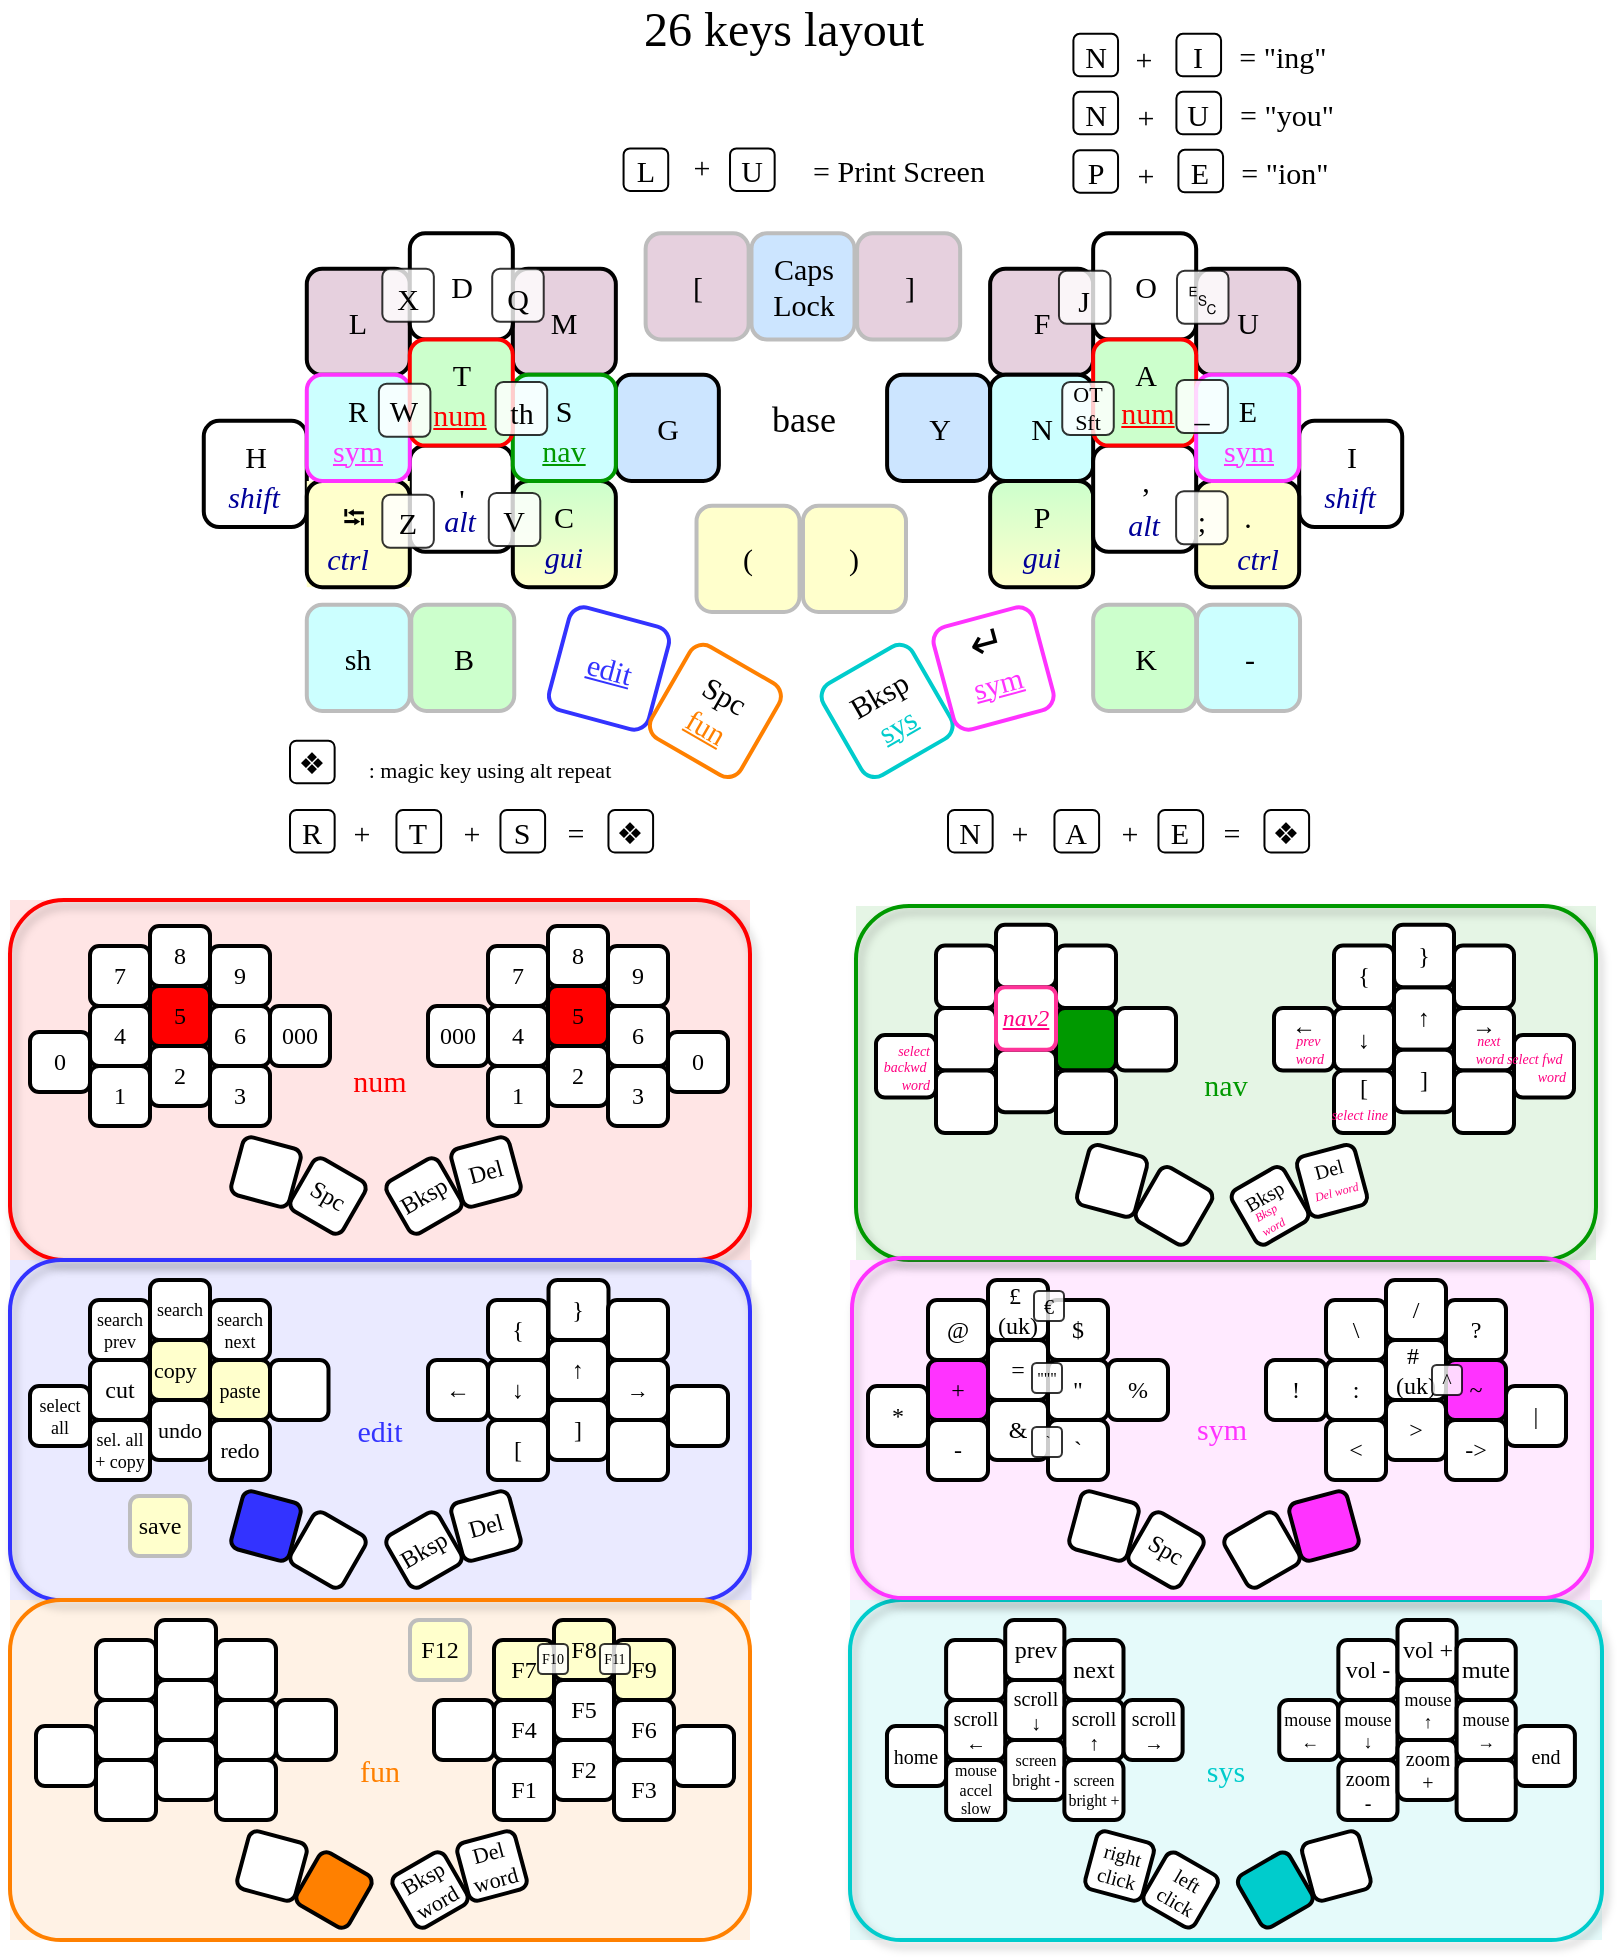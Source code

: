 <mxfile version="26.0.4">
  <diagram name="Page-1" id="VxbZsfQ6vlXJQv2ikdC8">
    <mxGraphModel dx="1258" dy="1064" grid="1" gridSize="10" guides="1" tooltips="1" connect="1" arrows="1" fold="1" page="0" pageScale="1" pageWidth="827" pageHeight="1169" math="0" shadow="0">
      <root>
        <mxCell id="0" />
        <mxCell id="1" parent="0" />
        <mxCell id="_eD-Y539RmsAj1h9kYog-67" value="" style="group;fillColor=#3333FF;opacity=10;fontFamily=Comic Sans MS;fontStyle=0;container=0;" parent="1" vertex="1" connectable="0">
          <mxGeometry x="-210" y="280" width="370.74" height="170" as="geometry" />
        </mxCell>
        <mxCell id="_eD-Y539RmsAj1h9kYog-36" value="" style="group;verticalAlign=middle;fillColor=#009900;opacity=10;fontFamily=Comic Sans MS;fontStyle=0;" parent="1" vertex="1" connectable="0">
          <mxGeometry x="213" y="103" width="370" height="177" as="geometry" />
        </mxCell>
        <mxCell id="_eD-Y539RmsAj1h9kYog-34" value="&lt;font color=&quot;#009900&quot;&gt;nav&lt;/font&gt;" style="rounded=1;whiteSpace=wrap;html=1;fillColor=none;fontFamily=Comic Sans MS;fontSize=15;labelBorderColor=none;strokeWidth=2;glass=0;shadow=1;strokeColor=#009900;verticalAlign=middle;fontStyle=0;" parent="_eD-Y539RmsAj1h9kYog-36" vertex="1">
          <mxGeometry width="370" height="177" as="geometry" />
        </mxCell>
        <mxCell id="MceUDlZtOFOat2aFnNCN-43" value="" style="whiteSpace=wrap;glass=0;rounded=1;shadow=0;textShadow=0;fontSize=12;strokeWidth=2;perimeterSpacing=2;flipV=1;flipH=1;fontFamily=Comic Sans MS;fontStyle=0;" parent="_eD-Y539RmsAj1h9kYog-36" vertex="1">
          <mxGeometry x="10" y="64.553" width="30" height="31.235" as="geometry" />
        </mxCell>
        <mxCell id="MceUDlZtOFOat2aFnNCN-44" value="" style="whiteSpace=wrap;glass=0;rounded=1;shadow=0;textShadow=0;strokeWidth=2;perimeterSpacing=2;flipV=1;flipH=1;fontFamily=Comic Sans MS;fontStyle=0;fontSize=12;" parent="_eD-Y539RmsAj1h9kYog-36" vertex="1">
          <mxGeometry x="40" y="51.018" width="30" height="31.235" as="geometry" />
        </mxCell>
        <mxCell id="MceUDlZtOFOat2aFnNCN-45" value="" style="whiteSpace=wrap;glass=0;rounded=1;shadow=0;textShadow=0;strokeWidth=2;perimeterSpacing=2;flipV=1;flipH=1;fontFamily=Comic Sans MS;fontStyle=0;fontSize=12;" parent="_eD-Y539RmsAj1h9kYog-36" vertex="1">
          <mxGeometry x="40" y="82.253" width="30" height="31.235" as="geometry" />
        </mxCell>
        <mxCell id="MceUDlZtOFOat2aFnNCN-47" value="" style="whiteSpace=wrap;glass=0;rounded=1;shadow=0;textShadow=0;fontSize=12;strokeWidth=2;perimeterSpacing=2;flipV=1;flipH=1;fontFamily=Comic Sans MS;fontStyle=0;fillColor=#009900;" parent="_eD-Y539RmsAj1h9kYog-36" vertex="1">
          <mxGeometry x="100" y="51.018" width="30" height="31.235" as="geometry" />
        </mxCell>
        <mxCell id="MceUDlZtOFOat2aFnNCN-48" value="" style="whiteSpace=wrap;glass=0;rounded=1;shadow=0;textShadow=0;strokeWidth=2;perimeterSpacing=2;flipV=1;flipH=1;fontFamily=Comic Sans MS;fontStyle=0;fontSize=12;" parent="_eD-Y539RmsAj1h9kYog-36" vertex="1">
          <mxGeometry x="70" y="71.841" width="30" height="31.235" as="geometry" />
        </mxCell>
        <mxCell id="MceUDlZtOFOat2aFnNCN-49" value="" style="whiteSpace=wrap;glass=0;rounded=1;shadow=0;textShadow=0;strokeWidth=2;perimeterSpacing=2;flipV=1;flipH=1;fontFamily=Comic Sans MS;fontStyle=0;fontSize=12;" parent="_eD-Y539RmsAj1h9kYog-36" vertex="1">
          <mxGeometry x="100" y="82.253" width="30" height="31.235" as="geometry" />
        </mxCell>
        <mxCell id="MceUDlZtOFOat2aFnNCN-50" value="" style="whiteSpace=wrap;glass=0;rounded=1;shadow=0;textShadow=0;strokeWidth=2;perimeterSpacing=2;flipV=1;flipH=1;fontFamily=Comic Sans MS;fontStyle=0;fontSize=12;fillColor=#FFFFFF;" parent="_eD-Y539RmsAj1h9kYog-36" vertex="1">
          <mxGeometry x="40" y="19.782" width="30" height="31.235" as="geometry" />
        </mxCell>
        <mxCell id="MceUDlZtOFOat2aFnNCN-51" value="" style="whiteSpace=wrap;glass=0;rounded=1;shadow=0;textShadow=0;fontSize=12;strokeWidth=2;perimeterSpacing=2;flipV=1;flipH=1;fontFamily=Comic Sans MS;fontStyle=0;fillColor=#FFFFFF;" parent="_eD-Y539RmsAj1h9kYog-36" vertex="1">
          <mxGeometry x="70" y="9.371" width="30" height="31.235" as="geometry" />
        </mxCell>
        <mxCell id="MceUDlZtOFOat2aFnNCN-52" value="" style="whiteSpace=wrap;glass=0;rounded=1;shadow=0;textShadow=0;strokeWidth=2;perimeterSpacing=2;flipV=1;flipH=1;fontFamily=Comic Sans MS;fontStyle=0;fontSize=12;fillColor=#FFFFFF;" parent="_eD-Y539RmsAj1h9kYog-36" vertex="1">
          <mxGeometry x="100" y="19.782" width="30" height="31.235" as="geometry" />
        </mxCell>
        <mxCell id="MceUDlZtOFOat2aFnNCN-53" value="" style="whiteSpace=wrap;glass=0;rounded=1;shadow=0;textShadow=0;strokeWidth=2;perimeterSpacing=2;flipV=1;flipH=1;fontFamily=Comic Sans MS;fontStyle=0;" parent="_eD-Y539RmsAj1h9kYog-36" vertex="1">
          <mxGeometry x="130" y="51.018" width="30" height="31.235" as="geometry" />
        </mxCell>
        <mxCell id="MceUDlZtOFOat2aFnNCN-54" value="←&#xa;" style="whiteSpace=wrap;glass=0;rounded=1;shadow=0;textShadow=0;strokeWidth=2;perimeterSpacing=2;flipV=1;flipH=1;fontFamily=Comic Sans MS;fontStyle=0;fontSize=12;" parent="_eD-Y539RmsAj1h9kYog-36" vertex="1">
          <mxGeometry x="209" y="51.018" width="30" height="31.235" as="geometry" />
        </mxCell>
        <mxCell id="MceUDlZtOFOat2aFnNCN-55" value="↓" style="whiteSpace=wrap;glass=0;rounded=1;shadow=0;textShadow=0;strokeWidth=2;perimeterSpacing=2;flipV=1;flipH=1;fontFamily=Comic Sans MS;fontStyle=0;fontSize=12;" parent="_eD-Y539RmsAj1h9kYog-36" vertex="1">
          <mxGeometry x="239" y="51.018" width="30" height="31.235" as="geometry" />
        </mxCell>
        <mxCell id="MceUDlZtOFOat2aFnNCN-56" value="[&#xa;" style="whiteSpace=wrap;glass=0;rounded=1;shadow=0;textShadow=0;strokeWidth=2;perimeterSpacing=2;flipV=1;flipH=1;fontFamily=Comic Sans MS;fontStyle=0;fontSize=12;" parent="_eD-Y539RmsAj1h9kYog-36" vertex="1">
          <mxGeometry x="239" y="82.253" width="30" height="31.235" as="geometry" />
        </mxCell>
        <mxCell id="MceUDlZtOFOat2aFnNCN-57" value="{" style="whiteSpace=wrap;glass=0;rounded=1;shadow=0;textShadow=0;fontSize=12;strokeWidth=2;perimeterSpacing=2;flipV=1;flipH=1;fontFamily=Comic Sans MS;fontStyle=0;fillColor=#FFFFFF;" parent="_eD-Y539RmsAj1h9kYog-36" vertex="1">
          <mxGeometry x="239" y="19.782" width="30" height="31.235" as="geometry" />
        </mxCell>
        <mxCell id="MceUDlZtOFOat2aFnNCN-58" value="↑" style="whiteSpace=wrap;glass=0;rounded=1;shadow=0;textShadow=0;strokeWidth=2;perimeterSpacing=2;flipV=1;flipH=1;fontFamily=Comic Sans MS;fontStyle=0;fontSize=12;" parent="_eD-Y539RmsAj1h9kYog-36" vertex="1">
          <mxGeometry x="269" y="40.606" width="30" height="31.235" as="geometry" />
        </mxCell>
        <mxCell id="MceUDlZtOFOat2aFnNCN-59" value="]" style="whiteSpace=wrap;glass=0;rounded=1;shadow=0;textShadow=0;strokeWidth=2;perimeterSpacing=2;flipV=1;flipH=1;fontFamily=Comic Sans MS;fontStyle=0;fontSize=12;" parent="_eD-Y539RmsAj1h9kYog-36" vertex="1">
          <mxGeometry x="269" y="71.841" width="30" height="31.235" as="geometry" />
        </mxCell>
        <mxCell id="MceUDlZtOFOat2aFnNCN-60" value="}" style="whiteSpace=wrap;glass=0;rounded=1;shadow=0;textShadow=0;strokeWidth=2;perimeterSpacing=2;flipV=1;flipH=1;fontFamily=Comic Sans MS;fontStyle=0;fontSize=12;fillColor=#FFFFFF;" parent="_eD-Y539RmsAj1h9kYog-36" vertex="1">
          <mxGeometry x="269" y="9.371" width="30" height="31.235" as="geometry" />
        </mxCell>
        <mxCell id="MceUDlZtOFOat2aFnNCN-61" value="→&#xa;" style="whiteSpace=wrap;glass=0;rounded=1;shadow=0;textShadow=0;strokeWidth=2;perimeterSpacing=2;flipV=1;flipH=1;fontFamily=Comic Sans MS;fontStyle=0;fontSize=12;" parent="_eD-Y539RmsAj1h9kYog-36" vertex="1">
          <mxGeometry x="299" y="51.018" width="30" height="31.235" as="geometry" />
        </mxCell>
        <mxCell id="MceUDlZtOFOat2aFnNCN-62" value="" style="whiteSpace=wrap;glass=0;rounded=1;shadow=0;textShadow=0;strokeWidth=2;perimeterSpacing=2;flipV=1;flipH=1;fontFamily=Comic Sans MS;fontStyle=0;fontSize=12;" parent="_eD-Y539RmsAj1h9kYog-36" vertex="1">
          <mxGeometry x="299" y="82.253" width="30" height="31.235" as="geometry" />
        </mxCell>
        <mxCell id="MceUDlZtOFOat2aFnNCN-63" value="" style="whiteSpace=wrap;glass=0;rounded=1;shadow=0;textShadow=0;strokeWidth=2;perimeterSpacing=2;flipV=1;flipH=1;fontFamily=Comic Sans MS;fontStyle=0;fontSize=12;fillColor=#FFFFFF;" parent="_eD-Y539RmsAj1h9kYog-36" vertex="1">
          <mxGeometry x="299" y="19.782" width="30" height="31.235" as="geometry" />
        </mxCell>
        <mxCell id="MceUDlZtOFOat2aFnNCN-64" value="" style="whiteSpace=wrap;glass=0;rounded=1;shadow=0;textShadow=0;strokeWidth=2;perimeterSpacing=2;flipV=1;flipH=1;fontFamily=Comic Sans MS;fontStyle=0;fontSize=12;" parent="_eD-Y539RmsAj1h9kYog-36" vertex="1">
          <mxGeometry x="329" y="64.553" width="30" height="31.235" as="geometry" />
        </mxCell>
        <mxCell id="MceUDlZtOFOat2aFnNCN-65" value="" style="whiteSpace=wrap;glass=0;rounded=1;shadow=0;textShadow=0;rotation=15;direction=west;labelBackgroundColor=none;fillColor=#FFFFFF;strokeWidth=2;perimeterSpacing=2;flipV=1;flipH=1;fontFamily=Comic Sans MS;fontStyle=0;" parent="_eD-Y539RmsAj1h9kYog-36" vertex="1">
          <mxGeometry x="113" y="121.818" width="30" height="31.235" as="geometry" />
        </mxCell>
        <mxCell id="MceUDlZtOFOat2aFnNCN-66" value="" style="whiteSpace=wrap;glass=0;rounded=1;shadow=0;textShadow=0;rotation=30;direction=north;strokeWidth=2;perimeterSpacing=2;flipV=1;flipH=1;fontFamily=Comic Sans MS;fontStyle=0;fillColor=#FFFFFF;" parent="_eD-Y539RmsAj1h9kYog-36" vertex="1">
          <mxGeometry x="144" y="134.312" width="30" height="31.235" as="geometry" />
        </mxCell>
        <mxCell id="MceUDlZtOFOat2aFnNCN-67" value="Bksp&#xa;" style="whiteSpace=wrap;glass=0;rounded=1;shadow=0;textShadow=0;rotation=-30;direction=north;strokeWidth=2;perimeterSpacing=2;fontFamily=Comic Sans MS;fontStyle=0;fillColor=#FFFFFF;fontSize=10;fontColor=default;labelPosition=center;verticalLabelPosition=middle;align=center;verticalAlign=middle;" parent="_eD-Y539RmsAj1h9kYog-36" vertex="1">
          <mxGeometry x="192" y="134.312" width="30" height="31.235" as="geometry" />
        </mxCell>
        <mxCell id="MceUDlZtOFOat2aFnNCN-68" value="Del&#xa;" style="whiteSpace=wrap;glass=0;rounded=1;shadow=0;textShadow=0;rotation=-15;direction=west;strokeWidth=2;perimeterSpacing=2;flipV=1;flipH=1;fontFamily=Comic Sans MS;fontStyle=0;fillColor=#FFFFFF;fontSize=10;fontColor=default;" parent="_eD-Y539RmsAj1h9kYog-36" vertex="1">
          <mxGeometry x="223" y="121.818" width="30" height="31.235" as="geometry" />
        </mxCell>
        <mxCell id="MceUDlZtOFOat2aFnNCN-74" value="&amp;nbsp;prev&amp;nbsp;&lt;div style=&quot;font-size: 7px;&quot;&gt;word&lt;/div&gt;" style="text;html=1;align=right;verticalAlign=middle;whiteSpace=wrap;rounded=0;fontFamily=Comic Sans MS;fontSize=7;fontColor=#FF0080;fontStyle=2;" parent="_eD-Y539RmsAj1h9kYog-36" vertex="1">
          <mxGeometry x="200.75" y="66.635" width="35" height="10.412" as="geometry" />
        </mxCell>
        <mxCell id="MceUDlZtOFOat2aFnNCN-75" value="next&amp;nbsp;&lt;div style=&quot;font-size: 7px;&quot;&gt;word&lt;/div&gt;" style="text;html=1;align=right;verticalAlign=middle;whiteSpace=wrap;rounded=0;fontFamily=Comic Sans MS;fontSize=7;fontColor=#FF0080;fontStyle=2;" parent="_eD-Y539RmsAj1h9kYog-36" vertex="1">
          <mxGeometry x="290.75" y="66.635" width="35" height="10.412" as="geometry" />
        </mxCell>
        <mxCell id="y5Aq4KX8sx83EvKYHj2Y-2" value="Bksp word" style="text;html=1;align=right;verticalAlign=middle;whiteSpace=wrap;rounded=0;fontFamily=Comic Sans MS;fontSize=6;fontColor=#FF0080;fontStyle=2;rotation=-30;" parent="_eD-Y539RmsAj1h9kYog-36" vertex="1">
          <mxGeometry x="192.88" y="149" width="22.42" height="19.03" as="geometry" />
        </mxCell>
        <mxCell id="y5Aq4KX8sx83EvKYHj2Y-3" value="Del word" style="text;html=1;align=right;verticalAlign=middle;whiteSpace=wrap;rounded=0;fontFamily=Comic Sans MS;fontSize=6;fontColor=#FF0080;fontStyle=2;rotation=-15;" parent="_eD-Y539RmsAj1h9kYog-36" vertex="1">
          <mxGeometry x="219" y="138.476" width="35" height="10.412" as="geometry" />
        </mxCell>
        <mxCell id="13U9AAsY5U4Dex0GCyU9-1" value="select fwd&amp;nbsp;&lt;div&gt;word&lt;/div&gt;" style="text;html=1;align=right;verticalAlign=middle;whiteSpace=wrap;rounded=0;fontFamily=Comic Sans MS;fontSize=7;fontColor=#FF0080;fontStyle=2;" parent="_eD-Y539RmsAj1h9kYog-36" vertex="1">
          <mxGeometry x="322" y="75.845" width="35" height="10.412" as="geometry" />
        </mxCell>
        <mxCell id="13U9AAsY5U4Dex0GCyU9-2" value="select backwd&amp;nbsp;&lt;div&gt;word&lt;/div&gt;" style="text;html=1;align=right;verticalAlign=middle;whiteSpace=wrap;rounded=0;fontFamily=Comic Sans MS;fontSize=7;fontColor=#FF0080;fontStyle=2;" parent="_eD-Y539RmsAj1h9kYog-36" vertex="1">
          <mxGeometry x="4" y="75.845" width="35" height="10.412" as="geometry" />
        </mxCell>
        <mxCell id="MceUDlZtOFOat2aFnNCN-46" value="nav2" style="whiteSpace=wrap;glass=0;rounded=1;shadow=0;textShadow=0;strokeWidth=2;perimeterSpacing=2;flipV=1;flipH=1;fontFamily=Comic Sans MS;fontStyle=6;fontSize=12;fontColor=#FF0080;strokeColor=#FF3399;" parent="_eD-Y539RmsAj1h9kYog-36" vertex="1">
          <mxGeometry x="70" y="40.606" width="30" height="31.235" as="geometry" />
        </mxCell>
        <mxCell id="_eD-Y539RmsAj1h9kYog-43" value="" style="group;fillColor=#FF0000;opacity=10;fontFamily=Comic Sans MS;fontStyle=0;" parent="1" vertex="1" connectable="0">
          <mxGeometry x="-210" y="100" width="370" height="180" as="geometry" />
        </mxCell>
        <mxCell id="5RLpgv3sIOo74zPUsTbB-4" value="0" style="whiteSpace=wrap;glass=0;rounded=1;shadow=0;textShadow=0;fontSize=12;strokeWidth=2;perimeterSpacing=2;flipV=1;flipH=1;fontFamily=Comic Sans MS;fontStyle=0;" parent="_eD-Y539RmsAj1h9kYog-43" vertex="1">
          <mxGeometry x="10" y="66" width="30" height="30" as="geometry" />
        </mxCell>
        <mxCell id="5RLpgv3sIOo74zPUsTbB-5" value="4" style="whiteSpace=wrap;glass=0;rounded=1;shadow=0;textShadow=0;strokeWidth=2;perimeterSpacing=2;flipV=1;flipH=1;fontFamily=Comic Sans MS;fontStyle=0;fontSize=12;fillColor=#FFFFFF;" parent="_eD-Y539RmsAj1h9kYog-43" vertex="1">
          <mxGeometry x="40" y="53" width="30" height="30" as="geometry" />
        </mxCell>
        <mxCell id="5RLpgv3sIOo74zPUsTbB-6" value="1" style="whiteSpace=wrap;glass=0;rounded=1;shadow=0;textShadow=0;strokeWidth=2;perimeterSpacing=2;flipV=1;flipH=1;fontFamily=Comic Sans MS;fontStyle=0;fontSize=12;" parent="_eD-Y539RmsAj1h9kYog-43" vertex="1">
          <mxGeometry x="40" y="83" width="30" height="30" as="geometry" />
        </mxCell>
        <mxCell id="5RLpgv3sIOo74zPUsTbB-7" value="5" style="whiteSpace=wrap;glass=0;rounded=1;shadow=0;textShadow=0;strokeWidth=2;perimeterSpacing=2;flipV=1;flipH=1;fontFamily=Comic Sans MS;fontStyle=0;fontSize=12;fillColor=#FF0000;" parent="_eD-Y539RmsAj1h9kYog-43" vertex="1">
          <mxGeometry x="70" y="43" width="30" height="30" as="geometry" />
        </mxCell>
        <mxCell id="5RLpgv3sIOo74zPUsTbB-8" value="6" style="whiteSpace=wrap;glass=0;rounded=1;shadow=0;textShadow=0;fontSize=12;strokeWidth=2;perimeterSpacing=2;flipV=1;flipH=1;fontFamily=Comic Sans MS;fontStyle=0;" parent="_eD-Y539RmsAj1h9kYog-43" vertex="1">
          <mxGeometry x="100" y="53" width="30" height="30" as="geometry" />
        </mxCell>
        <mxCell id="5RLpgv3sIOo74zPUsTbB-9" value="2" style="whiteSpace=wrap;glass=0;rounded=1;shadow=0;textShadow=0;strokeWidth=2;perimeterSpacing=2;flipV=1;flipH=1;fontFamily=Comic Sans MS;fontStyle=0;fontSize=12;" parent="_eD-Y539RmsAj1h9kYog-43" vertex="1">
          <mxGeometry x="70" y="73" width="30" height="30" as="geometry" />
        </mxCell>
        <mxCell id="5RLpgv3sIOo74zPUsTbB-10" value="3" style="whiteSpace=wrap;glass=0;rounded=1;shadow=0;textShadow=0;strokeWidth=2;perimeterSpacing=2;flipV=1;flipH=1;fontFamily=Comic Sans MS;fontStyle=0;fontSize=12;" parent="_eD-Y539RmsAj1h9kYog-43" vertex="1">
          <mxGeometry x="100" y="83" width="30" height="30" as="geometry" />
        </mxCell>
        <mxCell id="5RLpgv3sIOo74zPUsTbB-11" value="7" style="whiteSpace=wrap;glass=0;rounded=1;shadow=0;textShadow=0;strokeWidth=2;perimeterSpacing=2;flipV=1;flipH=1;fontFamily=Comic Sans MS;fontStyle=0;fontSize=12;fillColor=#FFFFFF;" parent="_eD-Y539RmsAj1h9kYog-43" vertex="1">
          <mxGeometry x="40" y="23" width="30" height="30" as="geometry" />
        </mxCell>
        <mxCell id="5RLpgv3sIOo74zPUsTbB-12" value="8" style="whiteSpace=wrap;glass=0;rounded=1;shadow=0;textShadow=0;fontSize=12;strokeWidth=2;perimeterSpacing=2;flipV=1;flipH=1;fontFamily=Comic Sans MS;fontStyle=0;fillColor=#FFFFFF;" parent="_eD-Y539RmsAj1h9kYog-43" vertex="1">
          <mxGeometry x="70" y="13" width="30" height="30" as="geometry" />
        </mxCell>
        <mxCell id="5RLpgv3sIOo74zPUsTbB-13" value="9" style="whiteSpace=wrap;glass=0;rounded=1;shadow=0;textShadow=0;strokeWidth=2;perimeterSpacing=2;flipV=1;flipH=1;fontFamily=Comic Sans MS;fontStyle=0;fontSize=12;fillColor=#FFFFFF;" parent="_eD-Y539RmsAj1h9kYog-43" vertex="1">
          <mxGeometry x="100" y="23" width="30" height="30" as="geometry" />
        </mxCell>
        <mxCell id="5RLpgv3sIOo74zPUsTbB-14" value="000" style="whiteSpace=wrap;glass=0;rounded=1;shadow=0;textShadow=0;strokeWidth=2;perimeterSpacing=2;flipV=1;flipH=1;fontFamily=Comic Sans MS;fontStyle=0;" parent="_eD-Y539RmsAj1h9kYog-43" vertex="1">
          <mxGeometry x="130" y="53" width="30" height="30" as="geometry" />
        </mxCell>
        <mxCell id="5RLpgv3sIOo74zPUsTbB-15" value="000" style="whiteSpace=wrap;glass=0;rounded=1;shadow=0;textShadow=0;strokeWidth=2;perimeterSpacing=2;flipV=1;flipH=1;fontFamily=Comic Sans MS;fontStyle=0;fontSize=12;" parent="_eD-Y539RmsAj1h9kYog-43" vertex="1">
          <mxGeometry x="209" y="53" width="30" height="30" as="geometry" />
        </mxCell>
        <mxCell id="5RLpgv3sIOo74zPUsTbB-16" value="4" style="whiteSpace=wrap;glass=0;rounded=1;shadow=0;textShadow=0;strokeWidth=2;perimeterSpacing=2;flipV=1;flipH=1;fontFamily=Comic Sans MS;fontStyle=0;fontSize=12;" parent="_eD-Y539RmsAj1h9kYog-43" vertex="1">
          <mxGeometry x="239" y="53" width="30" height="30" as="geometry" />
        </mxCell>
        <mxCell id="5RLpgv3sIOo74zPUsTbB-17" value="1" style="whiteSpace=wrap;glass=0;rounded=1;shadow=0;textShadow=0;strokeWidth=2;perimeterSpacing=2;flipV=1;flipH=1;fontFamily=Comic Sans MS;fontStyle=0;fontSize=12;" parent="_eD-Y539RmsAj1h9kYog-43" vertex="1">
          <mxGeometry x="239" y="83" width="30" height="30" as="geometry" />
        </mxCell>
        <mxCell id="5RLpgv3sIOo74zPUsTbB-18" value="7" style="whiteSpace=wrap;glass=0;rounded=1;shadow=0;textShadow=0;fontSize=12;strokeWidth=2;perimeterSpacing=2;flipV=1;flipH=1;fontFamily=Comic Sans MS;fontStyle=0;" parent="_eD-Y539RmsAj1h9kYog-43" vertex="1">
          <mxGeometry x="239" y="23" width="30" height="30" as="geometry" />
        </mxCell>
        <mxCell id="5RLpgv3sIOo74zPUsTbB-19" value="5" style="whiteSpace=wrap;glass=0;rounded=1;shadow=0;textShadow=0;strokeWidth=2;perimeterSpacing=2;flipV=1;flipH=1;fontFamily=Comic Sans MS;fontStyle=0;fontSize=12;fillColor=#FF0000;" parent="_eD-Y539RmsAj1h9kYog-43" vertex="1">
          <mxGeometry x="269" y="43" width="30" height="30" as="geometry" />
        </mxCell>
        <mxCell id="5RLpgv3sIOo74zPUsTbB-21" value="8" style="whiteSpace=wrap;glass=0;rounded=1;shadow=0;textShadow=0;strokeWidth=2;perimeterSpacing=2;flipV=1;flipH=1;fontFamily=Comic Sans MS;fontStyle=0;fontSize=12;" parent="_eD-Y539RmsAj1h9kYog-43" vertex="1">
          <mxGeometry x="269" y="13" width="30" height="30" as="geometry" />
        </mxCell>
        <mxCell id="5RLpgv3sIOo74zPUsTbB-22" value="6" style="whiteSpace=wrap;glass=0;rounded=1;shadow=0;textShadow=0;strokeWidth=2;perimeterSpacing=2;flipV=1;flipH=1;fontFamily=Comic Sans MS;fontStyle=0;fontSize=12;" parent="_eD-Y539RmsAj1h9kYog-43" vertex="1">
          <mxGeometry x="299" y="53" width="30" height="30" as="geometry" />
        </mxCell>
        <mxCell id="5RLpgv3sIOo74zPUsTbB-23" value="3" style="whiteSpace=wrap;glass=0;rounded=1;shadow=0;textShadow=0;strokeWidth=2;perimeterSpacing=2;flipV=1;flipH=1;fontFamily=Comic Sans MS;fontStyle=0;fontSize=12;" parent="_eD-Y539RmsAj1h9kYog-43" vertex="1">
          <mxGeometry x="299" y="83" width="30" height="30" as="geometry" />
        </mxCell>
        <mxCell id="5RLpgv3sIOo74zPUsTbB-24" value="9" style="whiteSpace=wrap;glass=0;rounded=1;shadow=0;textShadow=0;strokeWidth=2;perimeterSpacing=2;flipV=1;flipH=1;fontFamily=Comic Sans MS;fontStyle=0;fontSize=12;" parent="_eD-Y539RmsAj1h9kYog-43" vertex="1">
          <mxGeometry x="299" y="23" width="30" height="30" as="geometry" />
        </mxCell>
        <mxCell id="5RLpgv3sIOo74zPUsTbB-25" value="0" style="whiteSpace=wrap;glass=0;rounded=1;shadow=0;textShadow=0;strokeWidth=2;perimeterSpacing=2;flipV=1;flipH=1;fontFamily=Comic Sans MS;fontStyle=0;fontSize=12;" parent="_eD-Y539RmsAj1h9kYog-43" vertex="1">
          <mxGeometry x="329" y="66" width="30" height="30" as="geometry" />
        </mxCell>
        <mxCell id="5RLpgv3sIOo74zPUsTbB-26" value="" style="whiteSpace=wrap;glass=0;rounded=1;shadow=0;textShadow=0;rotation=15;direction=west;labelBackgroundColor=none;fillColor=#FFFFFF;strokeWidth=2;perimeterSpacing=2;flipV=1;flipH=1;fontFamily=Comic Sans MS;fontStyle=0;" parent="_eD-Y539RmsAj1h9kYog-43" vertex="1">
          <mxGeometry x="113" y="121" width="30" height="30" as="geometry" />
        </mxCell>
        <mxCell id="5RLpgv3sIOo74zPUsTbB-27" value="Spc" style="whiteSpace=wrap;glass=0;rounded=1;shadow=0;textShadow=0;rotation=30;direction=north;strokeWidth=2;perimeterSpacing=2;flipV=1;flipH=1;fontFamily=Comic Sans MS;fontStyle=0;fillColor=#FFFFFF;" parent="_eD-Y539RmsAj1h9kYog-43" vertex="1">
          <mxGeometry x="144" y="133" width="30" height="30" as="geometry" />
        </mxCell>
        <mxCell id="5RLpgv3sIOo74zPUsTbB-28" value="Bksp" style="whiteSpace=wrap;glass=0;rounded=1;shadow=0;textShadow=0;rotation=-30;direction=north;strokeWidth=2;perimeterSpacing=2;fontFamily=Comic Sans MS;fontStyle=0;fillColor=#FFFFFF;fontSize=12;" parent="_eD-Y539RmsAj1h9kYog-43" vertex="1">
          <mxGeometry x="192" y="133" width="30" height="30" as="geometry" />
        </mxCell>
        <mxCell id="5RLpgv3sIOo74zPUsTbB-29" value="Del" style="whiteSpace=wrap;glass=0;rounded=1;shadow=0;textShadow=0;rotation=-15;direction=west;strokeWidth=2;perimeterSpacing=2;flipV=1;flipH=1;fontFamily=Comic Sans MS;fontStyle=0;fillColor=#FFFFFF;fontSize=12;" parent="_eD-Y539RmsAj1h9kYog-43" vertex="1">
          <mxGeometry x="223" y="121" width="30" height="30" as="geometry" />
        </mxCell>
        <mxCell id="y5Aq4KX8sx83EvKYHj2Y-280" value="" style="group" parent="_eD-Y539RmsAj1h9kYog-43" vertex="1" connectable="0">
          <mxGeometry width="370" height="180" as="geometry" />
        </mxCell>
        <mxCell id="5RLpgv3sIOo74zPUsTbB-20" value="2" style="whiteSpace=wrap;glass=0;rounded=1;shadow=0;textShadow=0;strokeWidth=2;perimeterSpacing=2;flipV=1;flipH=1;fontFamily=Comic Sans MS;fontStyle=0;fontSize=12;" parent="y5Aq4KX8sx83EvKYHj2Y-280" vertex="1">
          <mxGeometry x="269" y="73" width="30" height="30" as="geometry" />
        </mxCell>
        <mxCell id="y5Aq4KX8sx83EvKYHj2Y-281" value="" style="group" parent="y5Aq4KX8sx83EvKYHj2Y-280" vertex="1" connectable="0">
          <mxGeometry width="370" height="180" as="geometry" />
        </mxCell>
        <mxCell id="_eD-Y539RmsAj1h9kYog-41" value="&lt;font style=&quot;font-size: 15px;&quot; color=&quot;#ff0000&quot;&gt;num&lt;/font&gt;" style="rounded=1;whiteSpace=wrap;html=1;fillColor=none;strokeWidth=2;shadow=1;strokeColor=#FF0000;fontFamily=Comic Sans MS;fontStyle=0;" parent="y5Aq4KX8sx83EvKYHj2Y-281" vertex="1">
          <mxGeometry width="370" height="180" as="geometry" />
        </mxCell>
        <mxCell id="_eD-Y539RmsAj1h9kYog-57" value="" style="group;fillColor=#FF8000;opacity=10;fontFamily=Comic Sans MS;fontStyle=0;container=0;" parent="1" vertex="1" connectable="0">
          <mxGeometry x="-210" y="450" width="370" height="170" as="geometry" />
        </mxCell>
        <mxCell id="_eD-Y539RmsAj1h9kYog-68" value="" style="group;fillColor=#00CCCC;opacity=10;fontFamily=Comic Sans MS;fontStyle=0;" parent="1" vertex="1" connectable="0">
          <mxGeometry x="210" y="450" width="376" height="170" as="geometry" />
        </mxCell>
        <mxCell id="_eD-Y539RmsAj1h9kYog-62" value="&lt;font color=&quot;#00cccc&quot; style=&quot;font-size: 15px;&quot;&gt;sys&lt;/font&gt;" style="rounded=1;whiteSpace=wrap;html=1;fillColor=none;strokeWidth=2;shadow=1;strokeColor=#00CCCC;fontFamily=Comic Sans MS;fontStyle=0;" parent="_eD-Y539RmsAj1h9kYog-68" vertex="1">
          <mxGeometry width="376" height="170" as="geometry" />
        </mxCell>
        <mxCell id="_eD-Y539RmsAj1h9kYog-53" value="" style="group;fontFamily=Comic Sans MS;fontStyle=0;" parent="_eD-Y539RmsAj1h9kYog-68" vertex="1" connectable="0">
          <mxGeometry width="376" height="170" as="geometry" />
        </mxCell>
        <mxCell id="Ht8cUeteIGSEXaey3JQ4-106" value="home" style="whiteSpace=wrap;glass=0;rounded=1;shadow=0;textShadow=0;fontSize=10;strokeWidth=2;perimeterSpacing=2;flipV=1;flipH=1;fontFamily=Comic Sans MS;fontStyle=0;" parent="_eD-Y539RmsAj1h9kYog-53" vertex="1">
          <mxGeometry x="18.48" y="63" width="29.567" height="30" as="geometry" />
        </mxCell>
        <mxCell id="Ht8cUeteIGSEXaey3JQ4-108" value="scroll&#xa;←" style="whiteSpace=wrap;glass=0;rounded=1;shadow=0;textShadow=0;strokeWidth=2;perimeterSpacing=2;flipV=1;flipH=1;fontFamily=Comic Sans MS;fontStyle=0;fontSize=10;gradientColor=none;fillColor=#FFFFFF;" parent="_eD-Y539RmsAj1h9kYog-53" vertex="1">
          <mxGeometry x="48.047" y="50" width="29.567" height="30" as="geometry" />
        </mxCell>
        <mxCell id="Ht8cUeteIGSEXaey3JQ4-109" value="mouse accel slow" style="whiteSpace=wrap;glass=0;rounded=1;shadow=0;textShadow=0;strokeWidth=2;perimeterSpacing=2;flipV=1;flipH=1;fontFamily=Comic Sans MS;fontStyle=0;fontSize=8;" parent="_eD-Y539RmsAj1h9kYog-53" vertex="1">
          <mxGeometry x="48.047" y="80" width="29.567" height="30" as="geometry" />
        </mxCell>
        <mxCell id="Ht8cUeteIGSEXaey3JQ4-110" value="scroll&#xa;↓" style="whiteSpace=wrap;glass=0;rounded=1;shadow=0;textShadow=0;strokeWidth=2;perimeterSpacing=2;flipV=1;flipH=1;fontFamily=Comic Sans MS;fontStyle=0;fontSize=10;align=center;fillColor=#FFFFFF;gradientColor=none;gradientDirection=west;" parent="_eD-Y539RmsAj1h9kYog-53" vertex="1">
          <mxGeometry x="77.615" y="40" width="29.567" height="30" as="geometry" />
        </mxCell>
        <mxCell id="Ht8cUeteIGSEXaey3JQ4-111" value="scroll&#xa;↑" style="whiteSpace=wrap;glass=0;rounded=1;shadow=0;textShadow=0;fontSize=10;strokeWidth=2;perimeterSpacing=2;flipV=1;flipH=1;fontFamily=Comic Sans MS;fontStyle=0;align=center;fillColor=#FFFFFF;" parent="_eD-Y539RmsAj1h9kYog-53" vertex="1">
          <mxGeometry x="107.182" y="50" width="29.567" height="30" as="geometry" />
        </mxCell>
        <mxCell id="Ht8cUeteIGSEXaey3JQ4-112" value="screen bright -" style="whiteSpace=wrap;glass=0;rounded=1;shadow=0;textShadow=0;strokeWidth=2;perimeterSpacing=2;flipV=1;flipH=1;fontFamily=Comic Sans MS;fontStyle=0;fontSize=8;" parent="_eD-Y539RmsAj1h9kYog-53" vertex="1">
          <mxGeometry x="77.615" y="70" width="29.567" height="30" as="geometry" />
        </mxCell>
        <mxCell id="Ht8cUeteIGSEXaey3JQ4-113" value="screen bright +" style="whiteSpace=wrap;glass=0;rounded=1;shadow=0;textShadow=0;strokeWidth=2;perimeterSpacing=2;flipV=1;flipH=1;fontFamily=Comic Sans MS;fontStyle=0;fontSize=8;" parent="_eD-Y539RmsAj1h9kYog-53" vertex="1">
          <mxGeometry x="107.182" y="80" width="29.567" height="30" as="geometry" />
        </mxCell>
        <mxCell id="Ht8cUeteIGSEXaey3JQ4-114" value="" style="whiteSpace=wrap;glass=0;rounded=1;shadow=0;textShadow=0;strokeWidth=2;perimeterSpacing=2;flipV=1;flipH=1;fontFamily=Comic Sans MS;fontStyle=0;fontSize=9;" parent="_eD-Y539RmsAj1h9kYog-53" vertex="1">
          <mxGeometry x="48.047" y="20" width="29.567" height="30" as="geometry" />
        </mxCell>
        <mxCell id="Ht8cUeteIGSEXaey3JQ4-115" value="prev" style="whiteSpace=wrap;glass=0;rounded=1;shadow=0;textShadow=0;fontSize=12;strokeWidth=2;perimeterSpacing=2;flipV=1;flipH=1;fontFamily=Comic Sans MS;fontStyle=0;" parent="_eD-Y539RmsAj1h9kYog-53" vertex="1">
          <mxGeometry x="77.615" y="10" width="29.567" height="30" as="geometry" />
        </mxCell>
        <mxCell id="Ht8cUeteIGSEXaey3JQ4-116" value="next" style="whiteSpace=wrap;glass=0;rounded=1;shadow=0;textShadow=0;strokeWidth=2;perimeterSpacing=2;flipV=1;flipH=1;fontFamily=Comic Sans MS;fontStyle=0;" parent="_eD-Y539RmsAj1h9kYog-53" vertex="1">
          <mxGeometry x="107.182" y="20" width="29.567" height="30" as="geometry" />
        </mxCell>
        <mxCell id="Ht8cUeteIGSEXaey3JQ4-117" value="scroll&#xa;→" style="whiteSpace=wrap;glass=0;rounded=1;shadow=0;textShadow=0;strokeWidth=2;perimeterSpacing=2;flipV=1;flipH=1;fontFamily=Comic Sans MS;fontStyle=0;fontSize=10;" parent="_eD-Y539RmsAj1h9kYog-53" vertex="1">
          <mxGeometry x="136.75" y="50" width="29.567" height="30" as="geometry" />
        </mxCell>
        <mxCell id="Ht8cUeteIGSEXaey3JQ4-119" value="mouse &#xa;←" style="whiteSpace=wrap;glass=0;rounded=1;shadow=0;textShadow=0;strokeWidth=2;perimeterSpacing=2;flipV=1;flipH=1;fontFamily=Comic Sans MS;fontStyle=0;fontSize=9;" parent="_eD-Y539RmsAj1h9kYog-53" vertex="1">
          <mxGeometry x="214.611" y="50" width="29.567" height="30" as="geometry" />
        </mxCell>
        <mxCell id="Ht8cUeteIGSEXaey3JQ4-121" value="mouse ↓" style="whiteSpace=wrap;glass=0;rounded=1;shadow=0;textShadow=0;strokeWidth=2;perimeterSpacing=2;flipV=1;flipH=1;fontFamily=Comic Sans MS;fontStyle=0;fontSize=9;align=center;fillColor=#FFFFFF;" parent="_eD-Y539RmsAj1h9kYog-53" vertex="1">
          <mxGeometry x="244.178" y="50" width="29.567" height="30" as="geometry" />
        </mxCell>
        <mxCell id="Ht8cUeteIGSEXaey3JQ4-122" value="zoom -" style="whiteSpace=wrap;glass=0;rounded=1;shadow=0;textShadow=0;strokeWidth=2;perimeterSpacing=2;flipV=1;flipH=1;fontFamily=Comic Sans MS;fontStyle=0;fontSize=10;" parent="_eD-Y539RmsAj1h9kYog-53" vertex="1">
          <mxGeometry x="244.178" y="80" width="29.567" height="30" as="geometry" />
        </mxCell>
        <mxCell id="Ht8cUeteIGSEXaey3JQ4-123" value="vol -" style="whiteSpace=wrap;glass=0;rounded=1;shadow=0;textShadow=0;fontSize=12;strokeWidth=2;perimeterSpacing=2;flipV=1;flipH=1;fontFamily=Comic Sans MS;fontStyle=0;" parent="_eD-Y539RmsAj1h9kYog-53" vertex="1">
          <mxGeometry x="244.178" y="20" width="29.567" height="30" as="geometry" />
        </mxCell>
        <mxCell id="Ht8cUeteIGSEXaey3JQ4-124" value="mouse&#xa;↑" style="whiteSpace=wrap;glass=0;rounded=1;shadow=0;textShadow=0;strokeWidth=2;perimeterSpacing=2;flipV=1;flipH=1;fontFamily=Comic Sans MS;fontStyle=0;fontSize=9;align=center;fillColor=#FFFFFF;" parent="_eD-Y539RmsAj1h9kYog-53" vertex="1">
          <mxGeometry x="273.746" y="40" width="29.567" height="30" as="geometry" />
        </mxCell>
        <mxCell id="Ht8cUeteIGSEXaey3JQ4-125" value="zoom +" style="whiteSpace=wrap;glass=0;rounded=1;shadow=0;textShadow=0;strokeWidth=2;perimeterSpacing=2;flipV=1;flipH=1;fontFamily=Comic Sans MS;fontStyle=0;fontSize=10;" parent="_eD-Y539RmsAj1h9kYog-53" vertex="1">
          <mxGeometry x="273.746" y="70" width="29.567" height="30" as="geometry" />
        </mxCell>
        <mxCell id="Ht8cUeteIGSEXaey3JQ4-126" value="vol +" style="whiteSpace=wrap;glass=0;rounded=1;shadow=0;textShadow=0;strokeWidth=2;perimeterSpacing=2;flipV=1;flipH=1;fontFamily=Comic Sans MS;fontStyle=0;" parent="_eD-Y539RmsAj1h9kYog-53" vertex="1">
          <mxGeometry x="273.746" y="10" width="29.567" height="30" as="geometry" />
        </mxCell>
        <mxCell id="Ht8cUeteIGSEXaey3JQ4-127" value="mouse&#xa;→" style="whiteSpace=wrap;glass=0;rounded=1;shadow=0;textShadow=0;strokeWidth=2;perimeterSpacing=2;flipV=1;flipH=1;fontFamily=Comic Sans MS;fontStyle=0;fontSize=9;fillColor=#FFFFFF;" parent="_eD-Y539RmsAj1h9kYog-53" vertex="1">
          <mxGeometry x="303.313" y="50" width="29.567" height="30" as="geometry" />
        </mxCell>
        <mxCell id="Ht8cUeteIGSEXaey3JQ4-128" value="" style="whiteSpace=wrap;glass=0;rounded=1;shadow=0;textShadow=0;strokeWidth=2;perimeterSpacing=2;flipV=1;flipH=1;fontFamily=Comic Sans MS;fontStyle=0;" parent="_eD-Y539RmsAj1h9kYog-53" vertex="1">
          <mxGeometry x="303.313" y="80" width="29.567" height="30" as="geometry" />
        </mxCell>
        <mxCell id="Ht8cUeteIGSEXaey3JQ4-129" value="mute" style="whiteSpace=wrap;glass=0;rounded=1;shadow=0;textShadow=0;strokeWidth=2;perimeterSpacing=2;flipV=1;flipH=1;fontFamily=Comic Sans MS;fontStyle=0;" parent="_eD-Y539RmsAj1h9kYog-53" vertex="1">
          <mxGeometry x="303.313" y="20" width="29.567" height="30" as="geometry" />
        </mxCell>
        <mxCell id="Ht8cUeteIGSEXaey3JQ4-130" value="end" style="whiteSpace=wrap;glass=0;rounded=1;shadow=0;textShadow=0;strokeWidth=2;perimeterSpacing=2;flipV=1;flipH=1;fontFamily=Comic Sans MS;fontStyle=0;fontSize=10;" parent="_eD-Y539RmsAj1h9kYog-53" vertex="1">
          <mxGeometry x="332.881" y="63" width="29.567" height="30" as="geometry" />
        </mxCell>
        <mxCell id="Ht8cUeteIGSEXaey3JQ4-132" value="right&#xa;click" style="whiteSpace=wrap;glass=0;rounded=1;shadow=0;textShadow=0;rotation=15;direction=west;labelBackgroundColor=none;fillColor=#FFFFFF;strokeWidth=2;perimeterSpacing=2;flipV=1;flipH=1;fontFamily=Comic Sans MS;fontStyle=0;fontSize=10;" parent="_eD-Y539RmsAj1h9kYog-53" vertex="1">
          <mxGeometry x="119.995" y="118" width="29.567" height="30" as="geometry" />
        </mxCell>
        <mxCell id="Ht8cUeteIGSEXaey3JQ4-133" value="left click" style="whiteSpace=wrap;glass=0;rounded=1;shadow=0;textShadow=0;rotation=30;direction=north;strokeWidth=2;perimeterSpacing=2;flipV=1;flipH=1;fontFamily=Comic Sans MS;fontStyle=0;fontSize=10;" parent="_eD-Y539RmsAj1h9kYog-53" vertex="1">
          <mxGeometry x="150.548" y="130" width="29.567" height="30" as="geometry" />
        </mxCell>
        <mxCell id="Ht8cUeteIGSEXaey3JQ4-134" value="" style="whiteSpace=wrap;glass=0;rounded=1;shadow=0;textShadow=0;rotation=-30;direction=north;strokeWidth=2;perimeterSpacing=2;fontFamily=Comic Sans MS;fontStyle=0;fillColor=#00CCCC;" parent="_eD-Y539RmsAj1h9kYog-53" vertex="1">
          <mxGeometry x="197.856" y="130" width="29.567" height="30" as="geometry" />
        </mxCell>
        <mxCell id="Ht8cUeteIGSEXaey3JQ4-135" value="" style="whiteSpace=wrap;glass=0;rounded=1;shadow=0;textShadow=0;rotation=-15;direction=west;strokeWidth=2;perimeterSpacing=2;flipV=1;flipH=1;fontFamily=Comic Sans MS;fontStyle=0;fillColor=#FFFFFF;" parent="_eD-Y539RmsAj1h9kYog-53" vertex="1">
          <mxGeometry x="228.409" y="118" width="29.567" height="30" as="geometry" />
        </mxCell>
        <mxCell id="_eD-Y539RmsAj1h9kYog-69" value="&lt;font&gt;26 keys layout&lt;/font&gt;" style="text;html=1;align=center;verticalAlign=middle;whiteSpace=wrap;rounded=0;fontFamily=Comic Sans MS;fontStyle=0;fontSize=24;" parent="1" vertex="1">
          <mxGeometry x="67" y="-350" width="220" height="30" as="geometry" />
        </mxCell>
        <mxCell id="y5Aq4KX8sx83EvKYHj2Y-160" style="edgeStyle=orthogonalEdgeStyle;rounded=0;orthogonalLoop=1;jettySize=auto;html=1;exitX=0;exitY=0.5;exitDx=0;exitDy=0;entryX=1;entryY=0.75;entryDx=0;entryDy=0;strokeColor=none;curved=1;fontFamily=Comic Sans MS;fontStyle=0;fontSize=15;" parent="1" target="y5Aq4KX8sx83EvKYHj2Y-104" edge="1">
          <mxGeometry relative="1" as="geometry">
            <mxPoint x="17.75" y="-221.5" as="sourcePoint" />
          </mxGeometry>
        </mxCell>
        <mxCell id="y5Aq4KX8sx83EvKYHj2Y-274" value="" style="group;fontSize=13;fontFamily=Comic Sans MS;" parent="1" vertex="1" connectable="0">
          <mxGeometry x="-132" y="-320" width="646" height="378.54" as="geometry" />
        </mxCell>
        <mxCell id="y5Aq4KX8sx83EvKYHj2Y-94" value="" style="group;fontSize=15;rounded=0;glass=0;shadow=0;fontFamily=Comic Sans MS;fontStyle=0;" parent="y5Aq4KX8sx83EvKYHj2Y-274" vertex="1" connectable="0">
          <mxGeometry x="439.967" width="199.165" height="53.066" as="geometry" />
        </mxCell>
        <mxCell id="y5Aq4KX8sx83EvKYHj2Y-95" value="" style="group;fontSize=15;" parent="y5Aq4KX8sx83EvKYHj2Y-94" vertex="1" connectable="0">
          <mxGeometry x="24.037" width="135.639" height="54.835" as="geometry" />
        </mxCell>
        <mxCell id="y5Aq4KX8sx83EvKYHj2Y-96" value="+" style="text;html=1;align=center;verticalAlign=middle;whiteSpace=wrap;rounded=0;fontFamily=Comic Sans MS;fontStyle=0;fontSize=15;" parent="y5Aq4KX8sx83EvKYHj2Y-95" vertex="1">
          <mxGeometry y="1.769" width="51.508" height="53.066" as="geometry" />
        </mxCell>
        <mxCell id="y5Aq4KX8sx83EvKYHj2Y-97" value="U" style="whiteSpace=wrap;glass=0;rounded=1;shadow=0;textShadow=0;strokeWidth=1;perimeterSpacing=2;flipV=1;flipH=1;fontFamily=Comic Sans MS;fontStyle=0;fontSize=15;" parent="y5Aq4KX8sx83EvKYHj2Y-95" vertex="1">
          <mxGeometry x="41.207" y="15.92" width="22.32" height="21.226" as="geometry" />
        </mxCell>
        <mxCell id="y5Aq4KX8sx83EvKYHj2Y-98" value="= &lt;span&gt;&quot;you&quot;&lt;/span&gt;" style="text;html=1;align=center;verticalAlign=middle;whiteSpace=wrap;rounded=0;fontFamily=Comic Sans MS;fontStyle=0;fontSize=15;" parent="y5Aq4KX8sx83EvKYHj2Y-95" vertex="1">
          <mxGeometry x="58.376" width="77.262" height="53.066" as="geometry" />
        </mxCell>
        <mxCell id="y5Aq4KX8sx83EvKYHj2Y-99" value="= &lt;span&gt;Print Screen&lt;/span&gt;" style="text;html=1;align=center;verticalAlign=middle;whiteSpace=wrap;rounded=0;fontFamily=Comic Sans MS;fontStyle=0;fontSize=15;" parent="y5Aq4KX8sx83EvKYHj2Y-274" vertex="1">
          <mxGeometry x="304.429" y="28.043" width="125.337" height="53.066" as="geometry" />
        </mxCell>
        <mxCell id="y5Aq4KX8sx83EvKYHj2Y-100" value="&#39;" style="whiteSpace=wrap;glass=0;rounded=1;shadow=0;textShadow=0;strokeWidth=2;perimeterSpacing=2;flipV=1;flipH=1;fontFamily=Comic Sans MS;fontStyle=0;fillColor=#FFFFFF;fontSize=15;" parent="y5Aq4KX8sx83EvKYHj2Y-274" vertex="1">
          <mxGeometry x="121.903" y="192.807" width="51.508" height="53.066" as="geometry" />
        </mxCell>
        <mxCell id="y5Aq4KX8sx83EvKYHj2Y-101" value="G" style="whiteSpace=wrap;glass=0;rounded=1;shadow=0;textShadow=0;strokeWidth=2;perimeterSpacing=2;flipV=1;flipH=1;fillColor=#CCE5FF;fontFamily=Comic Sans MS;fontStyle=0;fontSize=15;" parent="y5Aq4KX8sx83EvKYHj2Y-274" vertex="1">
          <mxGeometry x="224.92" y="157.429" width="51.508" height="53.066" as="geometry" />
        </mxCell>
        <mxCell id="y5Aq4KX8sx83EvKYHj2Y-102" value="C&#xa;" style="whiteSpace=wrap;glass=0;rounded=1;shadow=0;textShadow=0;strokeWidth=2;perimeterSpacing=2;flipV=1;flipH=1;fillColor=#FFFFCC;fontFamily=Comic Sans MS;fontStyle=0;gradientColor=#CCFFCC;gradientDirection=east;direction=south;fontSize=15;" parent="y5Aq4KX8sx83EvKYHj2Y-274" vertex="1">
          <mxGeometry x="173.411" y="210.495" width="51.508" height="53.066" as="geometry" />
        </mxCell>
        <mxCell id="y5Aq4KX8sx83EvKYHj2Y-103" value="M" style="whiteSpace=wrap;glass=0;rounded=1;shadow=0;textShadow=0;strokeWidth=2;perimeterSpacing=2;flipV=1;flipH=1;fillColor=#E6D0DE;fontFamily=Comic Sans MS;fontStyle=0;fontSize=15;" parent="y5Aq4KX8sx83EvKYHj2Y-274" vertex="1">
          <mxGeometry x="173.411" y="104.363" width="51.508" height="53.066" as="geometry" />
        </mxCell>
        <mxCell id="y5Aq4KX8sx83EvKYHj2Y-104" value="S&#xa;" style="whiteSpace=wrap;glass=0;rounded=1;shadow=0;textShadow=0;strokeWidth=2;perimeterSpacing=2;flipV=1;flipH=1;fillColor=#CCFFFF;fontFamily=Comic Sans MS;fontStyle=0;strokeColor=#009900;fontSize=15;" parent="y5Aq4KX8sx83EvKYHj2Y-274" vertex="1">
          <mxGeometry x="173.411" y="157.429" width="51.508" height="53.066" as="geometry" />
        </mxCell>
        <mxCell id="y5Aq4KX8sx83EvKYHj2Y-106" value="I&#xa;" style="whiteSpace=wrap;glass=0;rounded=1;shadow=0;textShadow=0;strokeWidth=2;perimeterSpacing=2;flipV=1;flipH=1;fontFamily=Comic Sans MS;fontStyle=0;fillColor=#FFFFFF;fontSize=15;" parent="y5Aq4KX8sx83EvKYHj2Y-274" vertex="1">
          <mxGeometry x="566.591" y="180.425" width="51.508" height="53.066" as="geometry" />
        </mxCell>
        <mxCell id="y5Aq4KX8sx83EvKYHj2Y-107" value="" style="group;fontFamily=Comic Sans MS;fontStyle=0;fillColor=#FFFFFF;fontSize=15;" parent="y5Aq4KX8sx83EvKYHj2Y-274" vertex="1" connectable="0">
          <mxGeometry x="18.886" y="180.425" width="51.508" height="53.066" as="geometry" />
        </mxCell>
        <mxCell id="y5Aq4KX8sx83EvKYHj2Y-108" value="H&#xa;" style="whiteSpace=wrap;glass=0;rounded=1;shadow=0;textShadow=0;strokeWidth=2;perimeterSpacing=2;flipV=1;flipH=1;fillColor=#FFFFFF;fontFamily=Comic Sans MS;fontStyle=0;fontSize=15;" parent="y5Aq4KX8sx83EvKYHj2Y-107" vertex="1">
          <mxGeometry width="51.508" height="53.066" as="geometry" />
        </mxCell>
        <mxCell id="y5Aq4KX8sx83EvKYHj2Y-109" value="&lt;i&gt;shift&lt;/i&gt;" style="text;html=1;align=center;verticalAlign=middle;whiteSpace=wrap;rounded=0;fontFamily=Comic Sans MS;fontSize=15;fontColor=#000099;fontStyle=0;" parent="y5Aq4KX8sx83EvKYHj2Y-107" vertex="1">
          <mxGeometry x="8.585" y="28.302" width="34.339" height="17.689" as="geometry" />
        </mxCell>
        <mxCell id="y5Aq4KX8sx83EvKYHj2Y-110" value="L" style="whiteSpace=wrap;glass=0;rounded=1;shadow=0;textShadow=0;strokeWidth=2;perimeterSpacing=2;flipV=1;flipH=1;fillColor=#E6D0DE;fontFamily=Comic Sans MS;fontStyle=0;fontSize=15;" parent="y5Aq4KX8sx83EvKYHj2Y-274" vertex="1">
          <mxGeometry x="70.395" y="104.363" width="51.508" height="53.066" as="geometry" />
        </mxCell>
        <mxCell id="y5Aq4KX8sx83EvKYHj2Y-111" value="D" style="whiteSpace=wrap;glass=0;rounded=1;shadow=0;textShadow=0;strokeWidth=2;perimeterSpacing=2;fontFamily=Comic Sans MS;fontStyle=0;fontSize=15;" parent="y5Aq4KX8sx83EvKYHj2Y-274" vertex="1">
          <mxGeometry x="121.903" y="86.675" width="51.508" height="53.066" as="geometry" />
        </mxCell>
        <mxCell id="y5Aq4KX8sx83EvKYHj2Y-112" value="F" style="whiteSpace=wrap;glass=0;rounded=1;shadow=0;textShadow=0;strokeWidth=2;perimeterSpacing=2;flipV=1;flipH=1;fillColor=#E6D0DE;fontFamily=Comic Sans MS;fontStyle=0;fontSize=15;" parent="y5Aq4KX8sx83EvKYHj2Y-274" vertex="1">
          <mxGeometry x="412.066" y="104.363" width="51.508" height="53.066" as="geometry" />
        </mxCell>
        <mxCell id="y5Aq4KX8sx83EvKYHj2Y-113" value="O" style="whiteSpace=wrap;glass=0;rounded=1;shadow=0;textShadow=0;strokeWidth=2;perimeterSpacing=2;flipV=1;flipH=1;fontFamily=Comic Sans MS;fontStyle=0;fontSize=15;" parent="y5Aq4KX8sx83EvKYHj2Y-274" vertex="1">
          <mxGeometry x="463.575" y="86.675" width="51.508" height="53.066" as="geometry" />
        </mxCell>
        <mxCell id="y5Aq4KX8sx83EvKYHj2Y-114" value="U" style="whiteSpace=wrap;glass=0;rounded=1;shadow=0;textShadow=0;strokeWidth=2;perimeterSpacing=2;flipV=1;flipH=1;fillColor=#E6D0DE;fontFamily=Comic Sans MS;fontStyle=0;fontSize=15;" parent="y5Aq4KX8sx83EvKYHj2Y-274" vertex="1">
          <mxGeometry x="515.083" y="104.363" width="51.508" height="53.066" as="geometry" />
        </mxCell>
        <mxCell id="y5Aq4KX8sx83EvKYHj2Y-115" value="" style="group;fontFamily=Comic Sans MS;fontStyle=0;fillColor=#FFFFCC;fontSize=15;" parent="y5Aq4KX8sx83EvKYHj2Y-274" vertex="1" connectable="0">
          <mxGeometry x="70.395" y="210.495" width="51.508" height="53.066" as="geometry" />
        </mxCell>
        <mxCell id="y5Aq4KX8sx83EvKYHj2Y-116" value="⭾ &#xa;" style="whiteSpace=wrap;glass=0;rounded=1;shadow=0;textShadow=0;strokeWidth=2;perimeterSpacing=2;flipV=1;flipH=1;fillColor=#FFFFCC;fontFamily=Comic Sans MS;fontStyle=0;align=center;fontSize=15;" parent="y5Aq4KX8sx83EvKYHj2Y-115" vertex="1">
          <mxGeometry width="51.508" height="53.066" as="geometry" />
        </mxCell>
        <mxCell id="y5Aq4KX8sx83EvKYHj2Y-117" value="&lt;i&gt;ctrl&lt;/i&gt;" style="text;html=1;align=center;verticalAlign=middle;whiteSpace=wrap;rounded=0;fontFamily=Comic Sans MS;fontSize=15;fontColor=#000099;fontStyle=0;" parent="y5Aq4KX8sx83EvKYHj2Y-115" vertex="1">
          <mxGeometry x="3.434" y="30.071" width="34.339" height="17.689" as="geometry" />
        </mxCell>
        <mxCell id="y5Aq4KX8sx83EvKYHj2Y-118" value="R&#xa;" style="whiteSpace=wrap;glass=0;rounded=1;shadow=0;textShadow=0;strokeWidth=2;perimeterSpacing=2;flipV=1;flipH=1;fillColor=#CCFFFF;fontFamily=Comic Sans MS;fontStyle=0;strokeColor=#FF33FF;fontSize=15;" parent="y5Aq4KX8sx83EvKYHj2Y-274" vertex="1">
          <mxGeometry x="70.395" y="157.429" width="51.508" height="53.066" as="geometry" />
        </mxCell>
        <mxCell id="y5Aq4KX8sx83EvKYHj2Y-119" value="T&#xa;" style="whiteSpace=wrap;glass=0;rounded=1;shadow=0;textShadow=0;strokeWidth=2;perimeterSpacing=2;flipV=1;flipH=1;fontFamily=Comic Sans MS;fontStyle=0;strokeColor=#FF0000;fillColor=#CCFFCC;fontSize=15;" parent="y5Aq4KX8sx83EvKYHj2Y-274" vertex="1">
          <mxGeometry x="121.903" y="139.741" width="51.508" height="53.066" as="geometry" />
        </mxCell>
        <mxCell id="y5Aq4KX8sx83EvKYHj2Y-120" value="Y" style="whiteSpace=wrap;glass=0;rounded=1;shadow=0;textShadow=0;strokeWidth=2;perimeterSpacing=2;flipV=1;flipH=1;fillColor=#CCE5FF;fontFamily=Comic Sans MS;fontStyle=0;fontSize=15;" parent="y5Aq4KX8sx83EvKYHj2Y-274" vertex="1">
          <mxGeometry x="360.558" y="157.429" width="51.508" height="53.066" as="geometry" />
        </mxCell>
        <mxCell id="y5Aq4KX8sx83EvKYHj2Y-121" value="P&#xa;" style="whiteSpace=wrap;glass=0;rounded=1;shadow=0;textShadow=0;strokeWidth=2;perimeterSpacing=2;flipV=1;flipH=1;fillColor=#FFFFCC;fontFamily=Comic Sans MS;fontStyle=0;gradientColor=#CCFFCC;gradientDirection=south;fontSize=15;" parent="y5Aq4KX8sx83EvKYHj2Y-274" vertex="1">
          <mxGeometry x="412.066" y="210.495" width="51.508" height="53.066" as="geometry" />
        </mxCell>
        <mxCell id="y5Aq4KX8sx83EvKYHj2Y-122" value="N" style="whiteSpace=wrap;glass=0;rounded=1;shadow=0;textShadow=0;strokeWidth=2;perimeterSpacing=2;flipV=1;flipH=1;fillColor=#CCFFFF;fontFamily=Comic Sans MS;fontStyle=0;strokeColor=#000000;fontSize=15;" parent="y5Aq4KX8sx83EvKYHj2Y-274" vertex="1">
          <mxGeometry x="412.066" y="157.429" width="51.508" height="53.066" as="geometry" />
        </mxCell>
        <mxCell id="y5Aq4KX8sx83EvKYHj2Y-123" value=",&#xa;" style="whiteSpace=wrap;glass=0;rounded=1;shadow=0;textShadow=0;strokeWidth=2;perimeterSpacing=2;flipV=1;flipH=1;fontFamily=Comic Sans MS;fontStyle=0;fillColor=#FFFFFF;fontSize=15;" parent="y5Aq4KX8sx83EvKYHj2Y-274" vertex="1">
          <mxGeometry x="463.575" y="192.807" width="51.508" height="53.066" as="geometry" />
        </mxCell>
        <mxCell id="y5Aq4KX8sx83EvKYHj2Y-124" value="A&#xa;" style="whiteSpace=wrap;glass=0;rounded=1;shadow=0;textShadow=0;strokeWidth=2;perimeterSpacing=2;flipV=1;flipH=1;fontFamily=Comic Sans MS;fontStyle=0;strokeColor=#FF0000;fillColor=#CCFFCC;fontSize=15;" parent="y5Aq4KX8sx83EvKYHj2Y-274" vertex="1">
          <mxGeometry x="463.575" y="139.741" width="51.508" height="53.066" as="geometry" />
        </mxCell>
        <mxCell id="y5Aq4KX8sx83EvKYHj2Y-125" value=".&#xa;" style="whiteSpace=wrap;glass=0;rounded=1;shadow=0;textShadow=0;strokeWidth=2;perimeterSpacing=2;flipV=1;flipH=1;fillColor=#FFFFCC;fontFamily=Comic Sans MS;fontStyle=0;fontSize=15;" parent="y5Aq4KX8sx83EvKYHj2Y-274" vertex="1">
          <mxGeometry x="515.083" y="210.495" width="51.508" height="53.066" as="geometry" />
        </mxCell>
        <mxCell id="y5Aq4KX8sx83EvKYHj2Y-126" value="E&#xa;" style="whiteSpace=wrap;glass=0;rounded=1;shadow=0;textShadow=0;strokeWidth=2;perimeterSpacing=2;flipV=1;flipH=1;fillColor=#CCFFFF;fontFamily=Comic Sans MS;fontStyle=0;strokeColor=#FF33FF;fontSize=15;" parent="y5Aq4KX8sx83EvKYHj2Y-274" vertex="1">
          <mxGeometry x="515.083" y="157.429" width="51.508" height="53.066" as="geometry" />
        </mxCell>
        <mxCell id="y5Aq4KX8sx83EvKYHj2Y-127" value="edit" style="whiteSpace=wrap;glass=0;rounded=1;shadow=0;textShadow=0;rotation=15;direction=west;strokeWidth=2;perimeterSpacing=2;flipV=1;flipH=1;fontFamily=Comic Sans MS;fontStyle=4;fontColor=#3333FF;strokeColor=#3333FF;fontSize=15;" parent="y5Aq4KX8sx83EvKYHj2Y-274" vertex="1">
          <mxGeometry x="195.732" y="277.712" width="51.508" height="53.066" as="geometry" />
        </mxCell>
        <mxCell id="y5Aq4KX8sx83EvKYHj2Y-128" value="Spc&#xa;" style="whiteSpace=wrap;glass=0;rounded=1;shadow=0;textShadow=0;rotation=30;direction=north;strokeWidth=2;perimeterSpacing=2;flipV=1;flipH=1;fontFamily=Comic Sans MS;fontStyle=0;strokeColor=#FF8000;fontSize=15;" parent="y5Aq4KX8sx83EvKYHj2Y-274" vertex="1">
          <mxGeometry x="248.957" y="298.939" width="51.508" height="53.066" as="geometry" />
        </mxCell>
        <mxCell id="y5Aq4KX8sx83EvKYHj2Y-129" value="Bksp&#xa;" style="whiteSpace=wrap;glass=0;rounded=1;shadow=0;textShadow=0;rotation=-30;direction=north;strokeWidth=2;perimeterSpacing=2;flipV=1;flipH=1;fontFamily=Comic Sans MS;fontStyle=0;strokeColor=#00CCCC;fontSize=15;" parent="y5Aq4KX8sx83EvKYHj2Y-274" vertex="1">
          <mxGeometry x="334.804" y="298.939" width="51.508" height="53.066" as="geometry" />
        </mxCell>
        <mxCell id="y5Aq4KX8sx83EvKYHj2Y-130" value="↵&#xa;" style="whiteSpace=wrap;glass=0;rounded=1;shadow=0;textShadow=0;rotation=-15;direction=west;strokeWidth=2;perimeterSpacing=2;flipV=1;flipH=1;fontFamily=Comic Sans MS;fontStyle=0;fontSize=21;strokeColor=#FF33FF;" parent="y5Aq4KX8sx83EvKYHj2Y-274" vertex="1">
          <mxGeometry x="388.029" y="277.712" width="51.508" height="53.066" as="geometry" />
        </mxCell>
        <mxCell id="y5Aq4KX8sx83EvKYHj2Y-131" value="X" style="glass=0;rounded=1;shadow=0;textShadow=0;strokeWidth=1;perimeterSpacing=0;flipV=1;flipH=1;fontSize=15;opacity=80;fillColor=#FFFFFF;verticalAlign=bottom;fontFamily=Comic Sans MS;fontStyle=0;strokeColor=#000000;labelBackgroundColor=none;labelBorderColor=none;whiteSpace=wrap;" parent="y5Aq4KX8sx83EvKYHj2Y-274" vertex="1">
          <mxGeometry x="108.167" y="104.363" width="25.754" height="26.533" as="geometry" />
        </mxCell>
        <mxCell id="y5Aq4KX8sx83EvKYHj2Y-132" value="Z" style="glass=0;rounded=1;shadow=0;textShadow=0;strokeWidth=1;perimeterSpacing=0;flipV=1;flipH=1;fontSize=15;opacity=80;fillColor=#FFFFFF;verticalAlign=middle;fontFamily=Comic Sans MS;fontStyle=0;strokeColor=#000000;labelBackgroundColor=none;labelBorderColor=none;whiteSpace=wrap;align=center;fontColor=default;" parent="y5Aq4KX8sx83EvKYHj2Y-274" vertex="1">
          <mxGeometry x="108.167" y="217.34" width="25.754" height="26.533" as="geometry" />
        </mxCell>
        <mxCell id="y5Aq4KX8sx83EvKYHj2Y-133" value=";" style="glass=0;rounded=1;shadow=0;textShadow=0;strokeWidth=1;perimeterSpacing=0;flipV=1;flipH=1;fontSize=15;opacity=80;fillColor=#FFFFFF;verticalAlign=bottom;fontFamily=Comic Sans MS;fontStyle=0;strokeColor=#000000;labelBackgroundColor=none;labelBorderColor=none;whiteSpace=wrap;align=center;fontColor=default;" parent="y5Aq4KX8sx83EvKYHj2Y-274" vertex="1">
          <mxGeometry x="505.064" y="215.571" width="25.754" height="26.533" as="geometry" />
        </mxCell>
        <mxCell id="y5Aq4KX8sx83EvKYHj2Y-134" value="V" style="glass=0;rounded=1;shadow=0;textShadow=0;strokeWidth=1;perimeterSpacing=0;flipV=1;flipH=1;fontSize=15;opacity=80;fillColor=#FFFFFF;verticalAlign=middle;fontFamily=Comic Sans MS;fontStyle=0;strokeColor=#000000;labelBackgroundColor=none;labelBorderColor=none;whiteSpace=wrap;align=center;fontColor=default;" parent="y5Aq4KX8sx83EvKYHj2Y-274" vertex="1">
          <mxGeometry x="161.393" y="216.455" width="25.754" height="26.533" as="geometry" />
        </mxCell>
        <mxCell id="y5Aq4KX8sx83EvKYHj2Y-135" value="Caps Lock" style="whiteSpace=wrap;glass=0;rounded=1;shadow=0;textShadow=0;strokeWidth=2;perimeterSpacing=2;flipV=1;flipH=1;fillColor=#CCE5FF;strokeColor=#BDBDBD;fontFamily=Comic Sans MS;fontStyle=0;fontSize=15;" parent="y5Aq4KX8sx83EvKYHj2Y-274" vertex="1">
          <mxGeometry x="292.739" y="86.675" width="51.508" height="53.066" as="geometry" />
        </mxCell>
        <mxCell id="y5Aq4KX8sx83EvKYHj2Y-136" value="&lt;i&gt;alt&lt;/i&gt;" style="text;html=1;align=center;verticalAlign=middle;whiteSpace=wrap;rounded=0;fontFamily=Comic Sans MS;fontSize=15;fontColor=#000099;fontStyle=0;" parent="y5Aq4KX8sx83EvKYHj2Y-274" vertex="1">
          <mxGeometry x="130.488" y="221.108" width="34.339" height="17.689" as="geometry" />
        </mxCell>
        <mxCell id="y5Aq4KX8sx83EvKYHj2Y-137" value="&lt;span&gt;&lt;font&gt;num&lt;/font&gt;&lt;/span&gt;" style="text;html=1;align=center;verticalAlign=middle;whiteSpace=wrap;rounded=0;fontFamily=Comic Sans MS;fontSize=15;fontColor=#FF0000;fontStyle=4;" parent="y5Aq4KX8sx83EvKYHj2Y-274" vertex="1">
          <mxGeometry x="130.488" y="168.042" width="34.339" height="17.689" as="geometry" />
        </mxCell>
        <mxCell id="y5Aq4KX8sx83EvKYHj2Y-139" value="&lt;font color=&quot;#00cccc&quot;&gt;&lt;u&gt;sys&lt;/u&gt;&lt;/font&gt;" style="text;html=1;align=center;verticalAlign=middle;whiteSpace=wrap;rounded=0;fontFamily=Comic Sans MS;fontSize=15;fontColor=#009900;rotation=330;fontStyle=0;" parent="y5Aq4KX8sx83EvKYHj2Y-274" vertex="1">
          <mxGeometry x="348.247" y="322.703" width="34.339" height="17.689" as="geometry" />
        </mxCell>
        <mxCell id="y5Aq4KX8sx83EvKYHj2Y-140" value="&lt;u&gt;nav&lt;/u&gt;" style="text;html=1;align=center;verticalAlign=middle;whiteSpace=wrap;rounded=0;fontFamily=Comic Sans MS;fontSize=15;fontColor=#009900;fontStyle=0;" parent="y5Aq4KX8sx83EvKYHj2Y-274" vertex="1">
          <mxGeometry x="181.996" y="185.731" width="34.339" height="17.689" as="geometry" />
        </mxCell>
        <mxCell id="y5Aq4KX8sx83EvKYHj2Y-141" value="&lt;i&gt;ctrl&lt;/i&gt;" style="text;html=1;align=center;verticalAlign=middle;whiteSpace=wrap;rounded=0;fontFamily=Comic Sans MS;fontSize=15;fontColor=#000099;fontStyle=0;" parent="y5Aq4KX8sx83EvKYHj2Y-274" vertex="1">
          <mxGeometry x="528.819" y="240.566" width="34.339" height="17.689" as="geometry" />
        </mxCell>
        <mxCell id="y5Aq4KX8sx83EvKYHj2Y-142" value="&lt;i&gt;shift&lt;/i&gt;" style="text;html=1;align=center;verticalAlign=middle;whiteSpace=wrap;rounded=0;fontFamily=Comic Sans MS;fontSize=15;fontColor=#000099;fontStyle=0;" parent="y5Aq4KX8sx83EvKYHj2Y-274" vertex="1">
          <mxGeometry x="575.176" y="208.726" width="34.339" height="17.689" as="geometry" />
        </mxCell>
        <mxCell id="y5Aq4KX8sx83EvKYHj2Y-143" value="&lt;i&gt;alt&lt;/i&gt;" style="text;html=1;align=center;verticalAlign=middle;whiteSpace=wrap;rounded=0;fontFamily=Comic Sans MS;fontSize=15;fontColor=#000099;fontStyle=0;" parent="y5Aq4KX8sx83EvKYHj2Y-274" vertex="1">
          <mxGeometry x="472.159" y="222.877" width="34.339" height="17.689" as="geometry" />
        </mxCell>
        <mxCell id="y5Aq4KX8sx83EvKYHj2Y-144" value="&lt;font color=&quot;#ff33ff&quot;&gt;&lt;u&gt;sym&lt;/u&gt;&lt;/font&gt;" style="text;html=1;align=center;verticalAlign=middle;whiteSpace=wrap;rounded=0;fontFamily=Comic Sans MS;fontSize=15;fontColor=#009900;fontStyle=0;" parent="y5Aq4KX8sx83EvKYHj2Y-274" vertex="1">
          <mxGeometry x="78.979" y="185.731" width="34.339" height="17.689" as="geometry" />
        </mxCell>
        <mxCell id="y5Aq4KX8sx83EvKYHj2Y-145" value="&lt;font color=&quot;#ff33ff&quot;&gt;&lt;u&gt;sym&lt;/u&gt;&lt;/font&gt;" style="text;html=1;align=center;verticalAlign=middle;whiteSpace=wrap;rounded=0;fontFamily=Comic Sans MS;fontSize=15;fontColor=#009900;fontStyle=0;" parent="y5Aq4KX8sx83EvKYHj2Y-274" vertex="1">
          <mxGeometry x="523.668" y="185.731" width="34.768" height="17.689" as="geometry" />
        </mxCell>
        <mxCell id="y5Aq4KX8sx83EvKYHj2Y-146" value="&lt;font color=&quot;#ff0000&quot;&gt;&lt;u&gt;num&lt;/u&gt;&lt;/font&gt;" style="text;html=1;align=center;verticalAlign=middle;whiteSpace=wrap;rounded=0;fontFamily=Comic Sans MS;fontSize=15;fontColor=#009900;fontStyle=0;" parent="y5Aq4KX8sx83EvKYHj2Y-274" vertex="1">
          <mxGeometry x="473.876" y="167.158" width="34.339" height="17.689" as="geometry" />
        </mxCell>
        <mxCell id="y5Aq4KX8sx83EvKYHj2Y-147" value="&lt;i&gt;gui&lt;/i&gt;" style="text;html=1;align=center;verticalAlign=middle;whiteSpace=wrap;rounded=0;fontFamily=Comic Sans MS;fontSize=15;fontColor=#000099;fontStyle=0;" parent="y5Aq4KX8sx83EvKYHj2Y-274" vertex="1">
          <mxGeometry x="181.996" y="238.797" width="34.339" height="17.689" as="geometry" />
        </mxCell>
        <mxCell id="y5Aq4KX8sx83EvKYHj2Y-148" value="&lt;i&gt;gui&lt;/i&gt;" style="text;html=1;align=center;verticalAlign=middle;whiteSpace=wrap;rounded=0;fontFamily=Comic Sans MS;fontSize=15;fontColor=#000099;fontStyle=0;" parent="y5Aq4KX8sx83EvKYHj2Y-274" vertex="1">
          <mxGeometry x="420.651" y="238.797" width="34.339" height="17.689" as="geometry" />
        </mxCell>
        <mxCell id="y5Aq4KX8sx83EvKYHj2Y-150" value="&lt;u&gt;&lt;font&gt;sym&lt;/font&gt;&lt;/u&gt;" style="text;html=1;align=center;verticalAlign=middle;whiteSpace=wrap;rounded=0;fontFamily=Comic Sans MS;fontSize=15;fontColor=#FF33FF;rotation=345;fontStyle=0;" parent="y5Aq4KX8sx83EvKYHj2Y-274" vertex="1">
          <mxGeometry x="398.897" y="302.476" width="34.339" height="17.689" as="geometry" />
        </mxCell>
        <mxCell id="y5Aq4KX8sx83EvKYHj2Y-151" value="(" style="whiteSpace=wrap;glass=0;rounded=1;shadow=0;textShadow=0;strokeWidth=2;perimeterSpacing=2;flipV=1;flipH=1;fillColor=#FFFFCC;strokeColor=#BDBDBD;fontFamily=Comic Sans MS;fontStyle=0;fontSize=15;" parent="y5Aq4KX8sx83EvKYHj2Y-274" vertex="1">
          <mxGeometry x="265.268" y="222.877" width="51.508" height="53.066" as="geometry" />
        </mxCell>
        <mxCell id="y5Aq4KX8sx83EvKYHj2Y-152" value="N" style="whiteSpace=wrap;glass=0;rounded=1;shadow=0;textShadow=0;strokeWidth=1;perimeterSpacing=2;flipV=1;flipH=1;fontFamily=Comic Sans MS;fontStyle=0;fontSize=15;" parent="y5Aq4KX8sx83EvKYHj2Y-274" vertex="1">
          <mxGeometry x="453.702" y="15.92" width="22.32" height="21.226" as="geometry" />
        </mxCell>
        <mxCell id="y5Aq4KX8sx83EvKYHj2Y-153" value="= &lt;span&gt;&quot;ion&quot;&lt;/span&gt;" style="text;html=1;align=center;verticalAlign=middle;whiteSpace=wrap;rounded=0;fontFamily=Comic Sans MS;fontStyle=0;fontSize=15;" parent="y5Aq4KX8sx83EvKYHj2Y-274" vertex="1">
          <mxGeometry x="521.38" y="29.186" width="77.262" height="53.066" as="geometry" />
        </mxCell>
        <mxCell id="y5Aq4KX8sx83EvKYHj2Y-157" value="P" style="whiteSpace=wrap;glass=0;rounded=1;shadow=0;textShadow=0;strokeWidth=1;perimeterSpacing=2;flipV=1;flipH=1;fontFamily=Comic Sans MS;fontStyle=0;fontSize=15;" parent="y5Aq4KX8sx83EvKYHj2Y-274" vertex="1">
          <mxGeometry x="453.702" y="45.106" width="22.32" height="21.226" as="geometry" />
        </mxCell>
        <mxCell id="y5Aq4KX8sx83EvKYHj2Y-158" value="" style="group;fontSize=15;fontFamily=Comic Sans MS;fontStyle=0;" parent="y5Aq4KX8sx83EvKYHj2Y-274" vertex="1" connectable="0">
          <mxGeometry x="108.167" y="161.851" width="25.754" height="26.533" as="geometry" />
        </mxCell>
        <mxCell id="y5Aq4KX8sx83EvKYHj2Y-159" value="W" style="glass=0;rounded=1;shadow=0;textShadow=0;strokeWidth=1;perimeterSpacing=0;flipV=1;flipH=1;fontSize=15;opacity=80;fillColor=#FFFFFF;verticalAlign=middle;fontFamily=Comic Sans MS;fontStyle=0;strokeColor=#000000;labelBackgroundColor=none;labelBorderColor=none;whiteSpace=wrap;align=center;fontColor=default;horizontal=1;spacing=1;spacingTop=0;" parent="y5Aq4KX8sx83EvKYHj2Y-158" vertex="1">
          <mxGeometry x="-1.717" width="25.754" height="26.533" as="geometry" />
        </mxCell>
        <mxCell id="y5Aq4KX8sx83EvKYHj2Y-161" value="[" style="whiteSpace=wrap;glass=0;rounded=1;shadow=0;textShadow=0;strokeWidth=2;perimeterSpacing=2;flipV=1;flipH=1;fillColor=#E6D0DE;strokeColor=#BDBDBD;fontFamily=Comic Sans MS;fontStyle=0;fontSize=15;" parent="y5Aq4KX8sx83EvKYHj2Y-274" vertex="1">
          <mxGeometry x="239.81" y="86.673" width="51.508" height="53.066" as="geometry" />
        </mxCell>
        <mxCell id="y5Aq4KX8sx83EvKYHj2Y-162" value="␛" style="glass=0;rounded=1;shadow=0;textShadow=0;strokeWidth=1;perimeterSpacing=0;flipV=1;flipH=1;fontSize=20;opacity=80;fillColor=#FFFFFF;verticalAlign=middle;fontFamily=Comic Sans MS;fontStyle=0;strokeColor=#000000;labelBackgroundColor=none;labelBorderColor=none;whiteSpace=wrap;align=center;fontColor=default;" parent="y5Aq4KX8sx83EvKYHj2Y-274" vertex="1">
          <mxGeometry x="505.494" y="105.363" width="25.754" height="26.533" as="geometry" />
        </mxCell>
        <mxCell id="y5Aq4KX8sx83EvKYHj2Y-163" value="_" style="glass=0;rounded=1;shadow=0;textShadow=0;strokeWidth=1;perimeterSpacing=0;flipV=1;flipH=1;fontSize=15;opacity=80;fillColor=#FFFFFF;verticalAlign=bottom;fontFamily=Comic Sans MS;fontStyle=0;strokeColor=#000000;labelBackgroundColor=none;labelBorderColor=none;whiteSpace=wrap;align=center;fontColor=default;" parent="y5Aq4KX8sx83EvKYHj2Y-274" vertex="1">
          <mxGeometry x="505.215" y="159.967" width="25.754" height="26.533" as="geometry" />
        </mxCell>
        <mxCell id="y5Aq4KX8sx83EvKYHj2Y-164" value="sh" style="whiteSpace=wrap;glass=0;rounded=1;shadow=0;textShadow=0;strokeWidth=2;perimeterSpacing=2;flipV=1;flipH=1;fillColor=#CCFFFF;strokeColor=#BDBDBD;fontFamily=Comic Sans MS;fontStyle=0;fontSize=15;" parent="y5Aq4KX8sx83EvKYHj2Y-274" vertex="1">
          <mxGeometry x="70.395" y="272.406" width="51.508" height="53.066" as="geometry" />
        </mxCell>
        <mxCell id="y5Aq4KX8sx83EvKYHj2Y-165" value="-" style="whiteSpace=wrap;glass=0;rounded=1;shadow=0;textShadow=0;strokeWidth=2;perimeterSpacing=2;flipV=1;flipH=1;fillColor=#CCFFFF;strokeColor=#BDBDBD;fontFamily=Comic Sans MS;fontStyle=0;fontSize=15;" parent="y5Aq4KX8sx83EvKYHj2Y-274" vertex="1">
          <mxGeometry x="515.512" y="272.406" width="51.508" height="53.066" as="geometry" />
        </mxCell>
        <mxCell id="y5Aq4KX8sx83EvKYHj2Y-166" value=")" style="whiteSpace=wrap;glass=0;rounded=1;shadow=0;textShadow=0;strokeWidth=2;perimeterSpacing=2;flipV=1;flipH=1;fillColor=#FFFFCC;strokeColor=#BDBDBD;fontFamily=Comic Sans MS;fontStyle=0;fontSize=15;" parent="y5Aq4KX8sx83EvKYHj2Y-274" vertex="1">
          <mxGeometry x="318.493" y="222.877" width="51.508" height="53.066" as="geometry" />
        </mxCell>
        <mxCell id="y5Aq4KX8sx83EvKYHj2Y-167" value="K" style="whiteSpace=wrap;glass=0;rounded=1;shadow=0;textShadow=0;strokeWidth=2;perimeterSpacing=2;flipV=1;flipH=1;fillColor=#CCFFCC;strokeColor=#BDBDBD;fontFamily=Comic Sans MS;fontStyle=0;fontSize=15;" parent="y5Aq4KX8sx83EvKYHj2Y-274" vertex="1">
          <mxGeometry x="463.575" y="272.406" width="51.508" height="53.066" as="geometry" />
        </mxCell>
        <mxCell id="y5Aq4KX8sx83EvKYHj2Y-168" value="+" style="text;html=1;align=center;verticalAlign=middle;whiteSpace=wrap;rounded=0;fontFamily=Comic Sans MS;fontStyle=0;fontSize=15;" parent="y5Aq4KX8sx83EvKYHj2Y-274" vertex="1">
          <mxGeometry x="241.66" y="26.533" width="51.508" height="53.066" as="geometry" />
        </mxCell>
        <mxCell id="y5Aq4KX8sx83EvKYHj2Y-169" value="" style="group;fontSize=15;fontFamily=Comic Sans MS;fontStyle=0;" parent="y5Aq4KX8sx83EvKYHj2Y-274" vertex="1" connectable="0">
          <mxGeometry x="223.632" y="28.302" width="271.706" height="68.986" as="geometry" />
        </mxCell>
        <mxCell id="y5Aq4KX8sx83EvKYHj2Y-170" value="L" style="whiteSpace=wrap;glass=0;rounded=1;shadow=0;textShadow=0;strokeWidth=1;perimeterSpacing=2;flipV=1;flipH=1;fontFamily=Comic Sans MS;fontStyle=0;fontSize=15;" parent="y5Aq4KX8sx83EvKYHj2Y-169" vertex="1">
          <mxGeometry x="5.151" y="15.92" width="22.32" height="21.226" as="geometry" />
        </mxCell>
        <mxCell id="y5Aq4KX8sx83EvKYHj2Y-171" value="U" style="whiteSpace=wrap;glass=0;rounded=1;shadow=0;textShadow=0;strokeWidth=1;perimeterSpacing=2;flipV=1;flipH=1;fontFamily=Comic Sans MS;fontStyle=0;fontSize=15;" parent="y5Aq4KX8sx83EvKYHj2Y-169" vertex="1">
          <mxGeometry x="58.376" y="15.92" width="22.32" height="21.226" as="geometry" />
        </mxCell>
        <mxCell id="y5Aq4KX8sx83EvKYHj2Y-172" value="]" style="whiteSpace=wrap;glass=0;rounded=1;shadow=0;textShadow=0;strokeWidth=2;perimeterSpacing=2;flipV=1;flipH=1;fillColor=#E6D0DE;strokeColor=#BDBDBD;fontFamily=Comic Sans MS;fontStyle=0;fontSize=15;" parent="y5Aq4KX8sx83EvKYHj2Y-274" vertex="1">
          <mxGeometry x="345.564" y="86.676" width="51.508" height="53.066" as="geometry" />
        </mxCell>
        <mxCell id="y5Aq4KX8sx83EvKYHj2Y-173" value="Q" style="glass=0;rounded=1;shadow=0;textShadow=0;strokeWidth=1;perimeterSpacing=0;flipV=1;flipH=1;fontSize=15;opacity=80;fillColor=#FFFFFF;verticalAlign=bottom;fontFamily=Comic Sans MS;fontStyle=0;strokeColor=#000000;labelBackgroundColor=none;labelBorderColor=none;whiteSpace=wrap;" parent="y5Aq4KX8sx83EvKYHj2Y-274" vertex="1">
          <mxGeometry x="163.11" y="104.363" width="25.754" height="26.533" as="geometry" />
        </mxCell>
        <mxCell id="y5Aq4KX8sx83EvKYHj2Y-174" value="OT&#xa;Sft" style="glass=0;rounded=1;shadow=0;textShadow=0;strokeWidth=1;perimeterSpacing=0;flipV=1;flipH=1;fontSize=11;opacity=80;fillColor=#FFFFFF;verticalAlign=middle;fontFamily=Comic Sans MS;fontStyle=0;strokeColor=#000000;labelBackgroundColor=none;labelBorderColor=none;whiteSpace=wrap;align=center;fontColor=default;spacing=0;spacingBottom=1;horizontal=1;spacingTop=0;spacingRight=0;" parent="y5Aq4KX8sx83EvKYHj2Y-274" vertex="1">
          <mxGeometry x="448.122" y="160.967" width="25.754" height="26.533" as="geometry" />
        </mxCell>
        <mxCell id="y5Aq4KX8sx83EvKYHj2Y-175" value="B" style="whiteSpace=wrap;glass=0;rounded=1;shadow=0;textShadow=0;strokeWidth=2;perimeterSpacing=2;flipV=1;flipH=1;fillColor=#CCFFCC;strokeColor=#BDBDBD;fontFamily=Comic Sans MS;fontStyle=0;fontSize=15;" parent="y5Aq4KX8sx83EvKYHj2Y-274" vertex="1">
          <mxGeometry x="122.62" y="272.406" width="51.508" height="53.066" as="geometry" />
        </mxCell>
        <mxCell id="y5Aq4KX8sx83EvKYHj2Y-176" value="th" style="glass=0;rounded=1;shadow=0;textShadow=0;strokeWidth=1;perimeterSpacing=0;flipV=1;flipH=1;fontSize=15;opacity=80;fillColor=#FFFFFF;verticalAlign=bottom;fontFamily=Comic Sans MS;fontStyle=0;strokeColor=#000000;labelBackgroundColor=none;labelBorderColor=none;whiteSpace=wrap;" parent="y5Aq4KX8sx83EvKYHj2Y-274" vertex="1">
          <mxGeometry x="164.827" y="160.967" width="25.754" height="26.533" as="geometry" />
        </mxCell>
        <mxCell id="y5Aq4KX8sx83EvKYHj2Y-138" value="&lt;font color=&quot;#ff8000&quot;&gt;&lt;u&gt;fun&lt;/u&gt;&lt;/font&gt;" style="text;html=1;align=center;verticalAlign=middle;whiteSpace=wrap;rounded=0;fontFamily=Comic Sans MS;fontSize=15;fontColor=#009900;rotation=30;fontStyle=0;" parent="y5Aq4KX8sx83EvKYHj2Y-274" vertex="1">
          <mxGeometry x="255.687" y="325.825" width="29.33" height="14.151" as="geometry" />
        </mxCell>
        <mxCell id="y5Aq4KX8sx83EvKYHj2Y-277" value="&lt;font face=&quot;Comic Sans MS&quot;&gt;base&lt;/font&gt;" style="text;html=1;align=center;verticalAlign=middle;whiteSpace=wrap;rounded=0;fontSize=18;" parent="y5Aq4KX8sx83EvKYHj2Y-274" vertex="1">
          <mxGeometry x="283.163" y="161.857" width="71.778" height="35.714" as="geometry" />
        </mxCell>
        <mxCell id="9J11rNp9Fax2mFsTTErU-33" value="❖" style="whiteSpace=wrap;glass=0;rounded=1;shadow=0;textShadow=0;strokeWidth=1;perimeterSpacing=2;flipV=1;flipH=1;fontFamily=Comic Sans MS;fontStyle=0;fontSize=15;" parent="y5Aq4KX8sx83EvKYHj2Y-274" vertex="1">
          <mxGeometry x="61.998" y="340.392" width="22.32" height="21.226" as="geometry" />
        </mxCell>
        <mxCell id="9J11rNp9Fax2mFsTTErU-34" value="&lt;font style=&quot;font-size: 11px;&quot;&gt;: magic key using alt repeat&lt;/font&gt;" style="text;html=1;align=center;verticalAlign=middle;whiteSpace=wrap;rounded=0;fontFamily=Comic Sans MS;fontStyle=0;fontSize=15;" parent="y5Aq4KX8sx83EvKYHj2Y-274" vertex="1">
          <mxGeometry x="82.39" y="326.7" width="159.61" height="53.07" as="geometry" />
        </mxCell>
        <mxCell id="y5Aq4KX8sx83EvKYHj2Y-279" value="" style="group" parent="1" vertex="1" connectable="0">
          <mxGeometry x="210" y="280" width="370" height="170" as="geometry" />
        </mxCell>
        <mxCell id="_eD-Y539RmsAj1h9kYog-66" value="" style="group;fillColor=#FF33FF;opacity=10;fontFamily=Comic Sans MS;fontStyle=0;" parent="y5Aq4KX8sx83EvKYHj2Y-279" vertex="1" connectable="0">
          <mxGeometry width="370" height="170" as="geometry" />
        </mxCell>
        <mxCell id="_eD-Y539RmsAj1h9kYog-47" value="&lt;font color=&quot;#ff33ff&quot; style=&quot;font-size: 15px;&quot;&gt;sym&lt;/font&gt;" style="rounded=1;whiteSpace=wrap;html=1;fillColor=none;strokeWidth=2;shadow=1;strokeColor=#FF33FF;fontFamily=Comic Sans MS;fontStyle=0;" parent="_eD-Y539RmsAj1h9kYog-66" vertex="1">
          <mxGeometry x="1" y="-1" width="370" height="170" as="geometry" />
        </mxCell>
        <mxCell id="Ht8cUeteIGSEXaey3JQ4-76" value="*" style="whiteSpace=wrap;glass=0;rounded=1;shadow=0;textShadow=0;fontSize=12;strokeWidth=2;perimeterSpacing=2;flipV=1;flipH=1;fontFamily=Comic Sans MS;fontStyle=0;" parent="_eD-Y539RmsAj1h9kYog-66" vertex="1">
          <mxGeometry x="9" y="63" width="30" height="30" as="geometry" />
        </mxCell>
        <mxCell id="Ht8cUeteIGSEXaey3JQ4-78" value="+" style="whiteSpace=wrap;glass=0;rounded=1;shadow=0;textShadow=0;strokeWidth=2;perimeterSpacing=2;flipV=1;flipH=1;fontFamily=Comic Sans MS;fontStyle=0;fillColor=#FF33FF;" parent="_eD-Y539RmsAj1h9kYog-66" vertex="1">
          <mxGeometry x="39" y="50.0" width="30" height="30" as="geometry" />
        </mxCell>
        <mxCell id="Ht8cUeteIGSEXaey3JQ4-79" value="-" style="whiteSpace=wrap;glass=0;rounded=1;shadow=0;textShadow=0;strokeWidth=2;perimeterSpacing=2;flipV=1;flipH=1;fontFamily=Comic Sans MS;fontStyle=0;" parent="_eD-Y539RmsAj1h9kYog-66" vertex="1">
          <mxGeometry x="39" y="80" width="30" height="30" as="geometry" />
        </mxCell>
        <mxCell id="Ht8cUeteIGSEXaey3JQ4-80" value="=" style="whiteSpace=wrap;glass=0;rounded=1;shadow=0;textShadow=0;strokeWidth=2;perimeterSpacing=2;flipV=1;flipH=1;fontFamily=Comic Sans MS;fontStyle=0;" parent="_eD-Y539RmsAj1h9kYog-66" vertex="1">
          <mxGeometry x="69" y="40" width="30" height="30" as="geometry" />
        </mxCell>
        <mxCell id="Ht8cUeteIGSEXaey3JQ4-81" value="&quot;" style="whiteSpace=wrap;glass=0;rounded=1;shadow=0;textShadow=0;fontSize=12;strokeWidth=2;perimeterSpacing=2;flipV=1;flipH=1;fontFamily=Comic Sans MS;fontStyle=0;" parent="_eD-Y539RmsAj1h9kYog-66" vertex="1">
          <mxGeometry x="99" y="50.0" width="30" height="30" as="geometry" />
        </mxCell>
        <mxCell id="Ht8cUeteIGSEXaey3JQ4-82" value="&amp;" style="whiteSpace=wrap;glass=0;rounded=1;shadow=0;textShadow=0;strokeWidth=2;perimeterSpacing=2;flipV=1;flipH=1;fontFamily=Comic Sans MS;fontStyle=0;" parent="_eD-Y539RmsAj1h9kYog-66" vertex="1">
          <mxGeometry x="69" y="70" width="30" height="30" as="geometry" />
        </mxCell>
        <mxCell id="Ht8cUeteIGSEXaey3JQ4-83" value="`" style="whiteSpace=wrap;glass=0;rounded=1;shadow=0;textShadow=0;strokeWidth=2;perimeterSpacing=2;flipV=1;flipH=1;fontFamily=Comic Sans MS;fontStyle=0;" parent="_eD-Y539RmsAj1h9kYog-66" vertex="1">
          <mxGeometry x="99" y="80" width="30" height="30" as="geometry" />
        </mxCell>
        <mxCell id="Ht8cUeteIGSEXaey3JQ4-84" value="@" style="whiteSpace=wrap;glass=0;rounded=1;shadow=0;textShadow=0;strokeWidth=2;perimeterSpacing=2;flipV=1;flipH=1;fontFamily=Comic Sans MS;fontStyle=0;" parent="_eD-Y539RmsAj1h9kYog-66" vertex="1">
          <mxGeometry x="39" y="20" width="30" height="30" as="geometry" />
        </mxCell>
        <mxCell id="Ht8cUeteIGSEXaey3JQ4-85" value="£ &#xa;(uk)" style="whiteSpace=wrap;glass=0;rounded=1;shadow=0;textShadow=0;fontSize=12;strokeWidth=2;perimeterSpacing=2;flipV=1;flipH=1;fontFamily=Comic Sans MS;fontStyle=0;" parent="_eD-Y539RmsAj1h9kYog-66" vertex="1">
          <mxGeometry x="69" y="10" width="30" height="30" as="geometry" />
        </mxCell>
        <mxCell id="Ht8cUeteIGSEXaey3JQ4-86" value="$" style="whiteSpace=wrap;glass=0;rounded=1;shadow=0;textShadow=0;strokeWidth=2;perimeterSpacing=2;flipV=1;flipH=1;fontFamily=Comic Sans MS;fontStyle=0;" parent="_eD-Y539RmsAj1h9kYog-66" vertex="1">
          <mxGeometry x="99" y="20" width="30" height="30" as="geometry" />
        </mxCell>
        <mxCell id="Ht8cUeteIGSEXaey3JQ4-87" value="%" style="whiteSpace=wrap;glass=0;rounded=1;shadow=0;textShadow=0;strokeWidth=2;perimeterSpacing=2;flipV=1;flipH=1;fontFamily=Comic Sans MS;fontStyle=0;" parent="_eD-Y539RmsAj1h9kYog-66" vertex="1">
          <mxGeometry x="129" y="50.0" width="30" height="30" as="geometry" />
        </mxCell>
        <mxCell id="Ht8cUeteIGSEXaey3JQ4-89" value="!" style="whiteSpace=wrap;glass=0;rounded=1;shadow=0;textShadow=0;strokeWidth=2;perimeterSpacing=2;flipV=1;flipH=1;fontFamily=Comic Sans MS;fontStyle=0;" parent="_eD-Y539RmsAj1h9kYog-66" vertex="1">
          <mxGeometry x="208" y="50.0" width="30" height="30" as="geometry" />
        </mxCell>
        <mxCell id="Ht8cUeteIGSEXaey3JQ4-91" value=":" style="whiteSpace=wrap;glass=0;rounded=1;shadow=0;textShadow=0;strokeWidth=2;perimeterSpacing=2;flipV=1;flipH=1;fontFamily=Comic Sans MS;fontStyle=0;" parent="_eD-Y539RmsAj1h9kYog-66" vertex="1">
          <mxGeometry x="238" y="50.0" width="30" height="30" as="geometry" />
        </mxCell>
        <mxCell id="Ht8cUeteIGSEXaey3JQ4-92" value="&lt;" style="whiteSpace=wrap;glass=0;rounded=1;shadow=0;textShadow=0;strokeWidth=2;perimeterSpacing=2;flipV=1;flipH=1;fontFamily=Comic Sans MS;fontStyle=0;" parent="_eD-Y539RmsAj1h9kYog-66" vertex="1">
          <mxGeometry x="238" y="80" width="30" height="30" as="geometry" />
        </mxCell>
        <mxCell id="Ht8cUeteIGSEXaey3JQ4-93" value="\" style="whiteSpace=wrap;glass=0;rounded=1;shadow=0;textShadow=0;fontSize=12;strokeWidth=2;perimeterSpacing=2;flipV=1;flipH=1;fontFamily=Comic Sans MS;fontStyle=0;" parent="_eD-Y539RmsAj1h9kYog-66" vertex="1">
          <mxGeometry x="238" y="20" width="30" height="30" as="geometry" />
        </mxCell>
        <mxCell id="Ht8cUeteIGSEXaey3JQ4-94" value="# &#xa;(uk)" style="whiteSpace=wrap;glass=0;rounded=1;shadow=0;textShadow=0;strokeWidth=2;perimeterSpacing=2;flipV=1;flipH=1;fontFamily=Comic Sans MS;fontStyle=0;" parent="_eD-Y539RmsAj1h9kYog-66" vertex="1">
          <mxGeometry x="268" y="40" width="30" height="30" as="geometry" />
        </mxCell>
        <mxCell id="Ht8cUeteIGSEXaey3JQ4-95" value="&gt;" style="whiteSpace=wrap;glass=0;rounded=1;shadow=0;textShadow=0;strokeWidth=2;perimeterSpacing=2;flipV=1;flipH=1;fontFamily=Comic Sans MS;fontStyle=0;" parent="_eD-Y539RmsAj1h9kYog-66" vertex="1">
          <mxGeometry x="268" y="70" width="30" height="30" as="geometry" />
        </mxCell>
        <mxCell id="Ht8cUeteIGSEXaey3JQ4-96" value="/" style="whiteSpace=wrap;glass=0;rounded=1;shadow=0;textShadow=0;strokeWidth=2;perimeterSpacing=2;flipV=1;flipH=1;fontFamily=Comic Sans MS;fontStyle=0;" parent="_eD-Y539RmsAj1h9kYog-66" vertex="1">
          <mxGeometry x="268" y="10" width="30" height="30" as="geometry" />
        </mxCell>
        <mxCell id="Ht8cUeteIGSEXaey3JQ4-97" value="~" style="whiteSpace=wrap;glass=0;rounded=1;shadow=0;textShadow=0;strokeWidth=2;perimeterSpacing=2;flipV=1;flipH=1;fontFamily=Comic Sans MS;fontStyle=0;fillColor=#FF33FF;" parent="_eD-Y539RmsAj1h9kYog-66" vertex="1">
          <mxGeometry x="298" y="50.0" width="30" height="30" as="geometry" />
        </mxCell>
        <mxCell id="Ht8cUeteIGSEXaey3JQ4-98" value="-&gt;" style="whiteSpace=wrap;glass=0;rounded=1;shadow=0;textShadow=0;strokeWidth=2;perimeterSpacing=2;flipV=1;flipH=1;fontFamily=Comic Sans MS;fontStyle=0;" parent="_eD-Y539RmsAj1h9kYog-66" vertex="1">
          <mxGeometry x="298" y="80" width="30" height="30" as="geometry" />
        </mxCell>
        <mxCell id="Ht8cUeteIGSEXaey3JQ4-99" value="?" style="whiteSpace=wrap;glass=0;rounded=1;shadow=0;textShadow=0;strokeWidth=2;perimeterSpacing=2;flipV=1;flipH=1;fontFamily=Comic Sans MS;fontStyle=0;" parent="_eD-Y539RmsAj1h9kYog-66" vertex="1">
          <mxGeometry x="298" y="20" width="30" height="30" as="geometry" />
        </mxCell>
        <mxCell id="Ht8cUeteIGSEXaey3JQ4-100" value="|" style="whiteSpace=wrap;glass=0;rounded=1;shadow=0;textShadow=0;strokeWidth=2;perimeterSpacing=2;flipV=1;flipH=1;fontFamily=Comic Sans MS;fontStyle=0;" parent="_eD-Y539RmsAj1h9kYog-66" vertex="1">
          <mxGeometry x="328" y="63" width="30" height="30" as="geometry" />
        </mxCell>
        <mxCell id="Ht8cUeteIGSEXaey3JQ4-102" value="" style="whiteSpace=wrap;glass=0;rounded=1;shadow=0;textShadow=0;rotation=15;direction=west;labelBackgroundColor=none;fillColor=#FFFFFF;strokeWidth=2;perimeterSpacing=2;flipV=1;flipH=1;fontFamily=Comic Sans MS;fontStyle=0;" parent="_eD-Y539RmsAj1h9kYog-66" vertex="1">
          <mxGeometry x="112" y="118" width="30" height="30" as="geometry" />
        </mxCell>
        <mxCell id="Ht8cUeteIGSEXaey3JQ4-103" value="Spc" style="whiteSpace=wrap;glass=0;rounded=1;shadow=0;textShadow=0;rotation=30;direction=north;strokeWidth=2;perimeterSpacing=2;flipV=1;flipH=1;fontFamily=Comic Sans MS;fontStyle=0;" parent="_eD-Y539RmsAj1h9kYog-66" vertex="1">
          <mxGeometry x="143" y="130" width="30" height="30" as="geometry" />
        </mxCell>
        <mxCell id="Ht8cUeteIGSEXaey3JQ4-104" value="" style="whiteSpace=wrap;glass=0;rounded=1;shadow=0;textShadow=0;rotation=-30;direction=north;strokeWidth=2;perimeterSpacing=2;fontFamily=Comic Sans MS;fontStyle=0;" parent="_eD-Y539RmsAj1h9kYog-66" vertex="1">
          <mxGeometry x="191" y="130" width="30" height="30" as="geometry" />
        </mxCell>
        <mxCell id="Ht8cUeteIGSEXaey3JQ4-105" value="" style="whiteSpace=wrap;glass=0;rounded=1;shadow=0;textShadow=0;rotation=-15;direction=west;strokeWidth=2;perimeterSpacing=2;flipV=1;flipH=1;fontFamily=Comic Sans MS;fontStyle=0;fillColor=#FF33FF;gradientColor=none;" parent="_eD-Y539RmsAj1h9kYog-66" vertex="1">
          <mxGeometry x="222" y="118" width="30" height="30" as="geometry" />
        </mxCell>
        <mxCell id="RJeuTp9ZgjLy-wU7Q7uW-2" value="€" style="glass=0;rounded=1;shadow=0;textShadow=0;strokeWidth=1;perimeterSpacing=0;flipV=1;flipH=1;fontSize=10;opacity=80;fillColor=#FFFFFF;verticalAlign=middle;fontFamily=Comic Sans MS;fontStyle=0;strokeColor=#000000;labelBackgroundColor=none;labelBorderColor=none;whiteSpace=wrap;align=center;fontColor=default;" parent="y5Aq4KX8sx83EvKYHj2Y-279" vertex="1">
          <mxGeometry x="92" y="15.5" width="15" height="15" as="geometry" />
        </mxCell>
        <mxCell id="Js_6zE-AoH28bZIsBrgF-2" value="^" style="glass=0;rounded=1;shadow=0;textShadow=0;strokeWidth=1;perimeterSpacing=0;flipV=1;flipH=1;fontSize=10;opacity=80;fillColor=#FFFFFF;verticalAlign=middle;fontFamily=Comic Sans MS;fontStyle=0;strokeColor=#000000;labelBackgroundColor=none;labelBorderColor=none;whiteSpace=wrap;align=center;fontColor=default;" parent="y5Aq4KX8sx83EvKYHj2Y-279" vertex="1">
          <mxGeometry x="291" y="52.5" width="15" height="15" as="geometry" />
        </mxCell>
        <mxCell id="gcVhubQIzvnPsYU6hU3N-2" value="&quot;&quot;&quot;" style="glass=0;rounded=1;shadow=0;textShadow=0;strokeWidth=1;perimeterSpacing=0;flipV=1;flipH=1;fontSize=8;opacity=80;fillColor=#FFFFFF;verticalAlign=middle;fontFamily=Comic Sans MS;fontStyle=0;strokeColor=#000000;labelBackgroundColor=none;labelBorderColor=none;whiteSpace=wrap;align=center;fontColor=default;" parent="y5Aq4KX8sx83EvKYHj2Y-279" vertex="1">
          <mxGeometry x="91" y="51.5" width="15" height="15" as="geometry" />
        </mxCell>
        <mxCell id="gcVhubQIzvnPsYU6hU3N-3" value="```" style="glass=0;rounded=1;shadow=0;textShadow=0;strokeWidth=1;perimeterSpacing=0;flipV=1;flipH=1;fontSize=7;opacity=80;fillColor=#FFFFFF;verticalAlign=middle;fontFamily=Comic Sans MS;fontStyle=0;strokeColor=#000000;labelBackgroundColor=none;labelBorderColor=none;whiteSpace=wrap;align=center;fontColor=default;" parent="y5Aq4KX8sx83EvKYHj2Y-279" vertex="1">
          <mxGeometry x="91" y="83.5" width="15" height="15" as="geometry" />
        </mxCell>
        <mxCell id="hjyRUxTQ1jpC3Zv_eUDi-1" value="J" style="glass=0;rounded=1;shadow=0;textShadow=0;strokeWidth=1;perimeterSpacing=0;flipV=1;flipH=1;fontSize=15;opacity=80;fillColor=#FFFFFF;verticalAlign=bottom;fontFamily=Comic Sans MS;fontStyle=0;strokeColor=#000000;labelBackgroundColor=none;labelBorderColor=none;whiteSpace=wrap;align=center;fontColor=default;" parent="1" vertex="1">
          <mxGeometry x="314.494" y="-214.637" width="25.754" height="26.533" as="geometry" />
        </mxCell>
        <mxCell id="hjyRUxTQ1jpC3Zv_eUDi-18" value="+" style="text;html=1;align=center;verticalAlign=middle;whiteSpace=wrap;rounded=0;fontFamily=Comic Sans MS;fontStyle=0;fontSize=15;" parent="1" vertex="1">
          <mxGeometry x="338" y="-347.23" width="38" height="53.07" as="geometry" />
        </mxCell>
        <mxCell id="hjyRUxTQ1jpC3Zv_eUDi-19" value="I" style="whiteSpace=wrap;glass=0;rounded=1;shadow=0;textShadow=0;strokeWidth=1;perimeterSpacing=2;flipV=1;flipH=1;fontFamily=Comic Sans MS;fontStyle=0;fontSize=15;" parent="1" vertex="1">
          <mxGeometry x="373.211" y="-333.08" width="22.32" height="21.226" as="geometry" />
        </mxCell>
        <mxCell id="hjyRUxTQ1jpC3Zv_eUDi-20" value="= &lt;span&gt;&quot;ing&quot;&lt;/span&gt;" style="text;html=1;align=center;verticalAlign=middle;whiteSpace=wrap;rounded=0;fontFamily=Comic Sans MS;fontStyle=0;fontSize=15;" parent="1" vertex="1">
          <mxGeometry x="388.38" y="-349" width="77.262" height="53.066" as="geometry" />
        </mxCell>
        <mxCell id="hjyRUxTQ1jpC3Zv_eUDi-21" value="N" style="whiteSpace=wrap;glass=0;rounded=1;shadow=0;textShadow=0;strokeWidth=1;perimeterSpacing=2;flipV=1;flipH=1;fontFamily=Comic Sans MS;fontStyle=0;fontSize=15;" parent="1" vertex="1">
          <mxGeometry x="321.702" y="-333.08" width="22.32" height="21.226" as="geometry" />
        </mxCell>
        <mxCell id="13U9AAsY5U4Dex0GCyU9-3" value="select line" style="text;html=1;align=right;verticalAlign=middle;whiteSpace=wrap;rounded=0;fontFamily=Comic Sans MS;fontSize=7;fontColor=#FF0080;fontStyle=2;" parent="1" vertex="1">
          <mxGeometry x="445.75" y="202.635" width="35" height="10.412" as="geometry" />
        </mxCell>
        <mxCell id="9J11rNp9Fax2mFsTTErU-1" value="R" style="whiteSpace=wrap;glass=0;rounded=1;shadow=0;textShadow=0;strokeWidth=1;perimeterSpacing=2;flipV=1;flipH=1;fontFamily=Comic Sans MS;fontStyle=0;fontSize=15;" parent="1" vertex="1">
          <mxGeometry x="-69.997" y="55.002" width="22.32" height="21.226" as="geometry" />
        </mxCell>
        <mxCell id="9J11rNp9Fax2mFsTTErU-2" value="T" style="whiteSpace=wrap;glass=0;rounded=1;shadow=0;textShadow=0;strokeWidth=1;perimeterSpacing=2;flipV=1;flipH=1;fontFamily=Comic Sans MS;fontStyle=0;fontSize=15;" parent="1" vertex="1">
          <mxGeometry x="-16.772" y="55.002" width="22.32" height="21.226" as="geometry" />
        </mxCell>
        <mxCell id="9J11rNp9Fax2mFsTTErU-3" value="+" style="text;html=1;align=center;verticalAlign=middle;whiteSpace=wrap;rounded=0;fontFamily=Comic Sans MS;fontStyle=0;fontSize=15;" parent="1" vertex="1">
          <mxGeometry x="-51.75" y="39.08" width="35.75" height="53.07" as="geometry" />
        </mxCell>
        <mxCell id="9J11rNp9Fax2mFsTTErU-8" value="S" style="whiteSpace=wrap;glass=0;rounded=1;shadow=0;textShadow=0;strokeWidth=1;perimeterSpacing=2;flipV=1;flipH=1;fontFamily=Comic Sans MS;fontStyle=0;fontSize=15;" parent="1" vertex="1">
          <mxGeometry x="35.228" y="55.002" width="22.32" height="21.226" as="geometry" />
        </mxCell>
        <mxCell id="9J11rNp9Fax2mFsTTErU-9" value="+" style="text;html=1;align=center;verticalAlign=middle;whiteSpace=wrap;rounded=0;fontFamily=Comic Sans MS;fontStyle=0;fontSize=15;" parent="1" vertex="1">
          <mxGeometry x="2" y="39.08" width="37.76" height="53.07" as="geometry" />
        </mxCell>
        <mxCell id="9J11rNp9Fax2mFsTTErU-11" value="N" style="whiteSpace=wrap;glass=0;rounded=1;shadow=0;textShadow=0;strokeWidth=1;perimeterSpacing=2;flipV=1;flipH=1;fontFamily=Comic Sans MS;fontStyle=0;fontSize=15;" parent="1" vertex="1">
          <mxGeometry x="259.003" y="55.002" width="22.32" height="21.226" as="geometry" />
        </mxCell>
        <mxCell id="9J11rNp9Fax2mFsTTErU-12" value="A" style="whiteSpace=wrap;glass=0;rounded=1;shadow=0;textShadow=0;strokeWidth=1;perimeterSpacing=2;flipV=1;flipH=1;fontFamily=Comic Sans MS;fontStyle=0;fontSize=15;" parent="1" vertex="1">
          <mxGeometry x="312.228" y="55.002" width="22.32" height="21.226" as="geometry" />
        </mxCell>
        <mxCell id="9J11rNp9Fax2mFsTTErU-13" value="+" style="text;html=1;align=center;verticalAlign=middle;whiteSpace=wrap;rounded=0;fontFamily=Comic Sans MS;fontStyle=0;fontSize=15;" parent="1" vertex="1">
          <mxGeometry x="277.25" y="39.08" width="35.75" height="53.07" as="geometry" />
        </mxCell>
        <mxCell id="9J11rNp9Fax2mFsTTErU-14" value="E" style="whiteSpace=wrap;glass=0;rounded=1;shadow=0;textShadow=0;strokeWidth=1;perimeterSpacing=2;flipV=1;flipH=1;fontFamily=Comic Sans MS;fontStyle=0;fontSize=15;" parent="1" vertex="1">
          <mxGeometry x="364.228" y="55.002" width="22.32" height="21.226" as="geometry" />
        </mxCell>
        <mxCell id="9J11rNp9Fax2mFsTTErU-15" value="+" style="text;html=1;align=center;verticalAlign=middle;whiteSpace=wrap;rounded=0;fontFamily=Comic Sans MS;fontStyle=0;fontSize=15;" parent="1" vertex="1">
          <mxGeometry x="331" y="39.08" width="37.76" height="53.07" as="geometry" />
        </mxCell>
        <mxCell id="9J11rNp9Fax2mFsTTErU-31" value="❖" style="whiteSpace=wrap;glass=0;rounded=1;shadow=0;textShadow=0;strokeWidth=1;perimeterSpacing=2;flipV=1;flipH=1;fontFamily=Comic Sans MS;fontStyle=0;fontSize=15;" parent="1" vertex="1">
          <mxGeometry x="89.228" y="55.002" width="22.32" height="21.226" as="geometry" />
        </mxCell>
        <mxCell id="9J11rNp9Fax2mFsTTErU-32" value="=" style="text;html=1;align=center;verticalAlign=middle;whiteSpace=wrap;rounded=0;fontFamily=Comic Sans MS;fontStyle=0;fontSize=15;" parent="1" vertex="1">
          <mxGeometry x="54" y="39.08" width="37.76" height="53.07" as="geometry" />
        </mxCell>
        <mxCell id="9J11rNp9Fax2mFsTTErU-37" value="❖" style="whiteSpace=wrap;glass=0;rounded=1;shadow=0;textShadow=0;strokeWidth=1;perimeterSpacing=2;flipV=1;flipH=1;fontFamily=Comic Sans MS;fontStyle=0;fontSize=15;" parent="1" vertex="1">
          <mxGeometry x="417.228" y="55.002" width="22.32" height="21.226" as="geometry" />
        </mxCell>
        <mxCell id="9J11rNp9Fax2mFsTTErU-38" value="=" style="text;html=1;align=center;verticalAlign=middle;whiteSpace=wrap;rounded=0;fontFamily=Comic Sans MS;fontStyle=0;fontSize=15;" parent="1" vertex="1">
          <mxGeometry x="382" y="39.08" width="37.76" height="53.07" as="geometry" />
        </mxCell>
        <mxCell id="9J11rNp9Fax2mFsTTErU-41" value="+" style="text;html=1;align=center;verticalAlign=middle;whiteSpace=wrap;rounded=0;fontFamily=Comic Sans MS;fontStyle=0;fontSize=15;" parent="1" vertex="1">
          <mxGeometry x="339" y="-289.23" width="38" height="53.07" as="geometry" />
        </mxCell>
        <mxCell id="9J11rNp9Fax2mFsTTErU-42" value="E" style="whiteSpace=wrap;glass=0;rounded=1;shadow=0;textShadow=0;strokeWidth=1;perimeterSpacing=2;flipV=1;flipH=1;fontFamily=Comic Sans MS;fontStyle=0;fontSize=15;" parent="1" vertex="1">
          <mxGeometry x="374.211" y="-275.08" width="22.32" height="21.226" as="geometry" />
        </mxCell>
        <mxCell id="13U9AAsY5U4Dex0GCyU9-6" value="" style="edgeStyle=orthogonalEdgeStyle;rounded=0;orthogonalLoop=1;jettySize=auto;html=1;" parent="1" source="Ht8cUeteIGSEXaey3JQ4-33" target="Ht8cUeteIGSEXaey3JQ4-42" edge="1">
          <mxGeometry relative="1" as="geometry" />
        </mxCell>
        <mxCell id="Ht8cUeteIGSEXaey3JQ4-33" value="cut" style="whiteSpace=wrap;glass=0;rounded=1;shadow=0;textShadow=0;strokeWidth=2;perimeterSpacing=2;flipV=1;flipH=1;fontFamily=Comic Sans MS;fontStyle=0;" parent="1" vertex="1">
          <mxGeometry x="-170" y="330" width="30" height="30.0" as="geometry" />
        </mxCell>
        <mxCell id="Ht8cUeteIGSEXaey3JQ4-34" value="sel. all + copy" style="whiteSpace=wrap;glass=0;rounded=1;shadow=0;textShadow=0;strokeWidth=2;perimeterSpacing=2;flipV=1;flipH=1;fontFamily=Comic Sans MS;fontStyle=0;fontSize=9;" parent="1" vertex="1">
          <mxGeometry x="-170" y="360" width="30" height="30.0" as="geometry" />
        </mxCell>
        <mxCell id="Ht8cUeteIGSEXaey3JQ4-35" value="copy" style="whiteSpace=wrap;glass=0;rounded=1;shadow=0;textShadow=0;strokeWidth=2;perimeterSpacing=2;flipV=1;flipH=1;fontFamily=Comic Sans MS;fontStyle=0;fontSize=11;align=left;fillColor=#FFFFCC;" parent="1" vertex="1">
          <mxGeometry x="-140" y="320" width="30" height="30.0" as="geometry" />
        </mxCell>
        <mxCell id="Ht8cUeteIGSEXaey3JQ4-36" value="paste" style="whiteSpace=wrap;glass=0;rounded=1;shadow=0;textShadow=0;fontSize=10;strokeWidth=2;perimeterSpacing=2;flipV=1;flipH=1;fontFamily=Comic Sans MS;fontStyle=0;fillColor=#FFFFCC;" parent="1" vertex="1">
          <mxGeometry x="-110" y="330" width="30" height="30.0" as="geometry" />
        </mxCell>
        <mxCell id="Ht8cUeteIGSEXaey3JQ4-37" value="undo" style="whiteSpace=wrap;glass=0;rounded=1;shadow=0;textShadow=0;strokeWidth=2;perimeterSpacing=2;flipV=1;flipH=1;fontFamily=Comic Sans MS;fontStyle=0;fontSize=11;" parent="1" vertex="1">
          <mxGeometry x="-140" y="350" width="30" height="30.0" as="geometry" />
        </mxCell>
        <mxCell id="Ht8cUeteIGSEXaey3JQ4-38" value="redo" style="whiteSpace=wrap;glass=0;rounded=1;shadow=0;textShadow=0;strokeWidth=2;perimeterSpacing=2;flipV=1;flipH=1;fontFamily=Comic Sans MS;fontStyle=0;fontSize=11;" parent="1" vertex="1">
          <mxGeometry x="-110" y="360" width="30" height="30.0" as="geometry" />
        </mxCell>
        <mxCell id="Ht8cUeteIGSEXaey3JQ4-39" value="search&#xa;prev" style="whiteSpace=wrap;glass=0;rounded=1;shadow=0;textShadow=0;strokeWidth=2;perimeterSpacing=2;flipV=1;flipH=1;fontFamily=Comic Sans MS;fontStyle=0;fontSize=9;" parent="1" vertex="1">
          <mxGeometry x="-170" y="300" width="30" height="30.0" as="geometry" />
        </mxCell>
        <mxCell id="Ht8cUeteIGSEXaey3JQ4-40" value="search" style="whiteSpace=wrap;glass=0;rounded=1;shadow=0;textShadow=0;fontSize=9;strokeWidth=2;perimeterSpacing=2;flipV=1;flipH=1;fontFamily=Comic Sans MS;fontStyle=0;" parent="1" vertex="1">
          <mxGeometry x="-140" y="290" width="30" height="30.0" as="geometry" />
        </mxCell>
        <mxCell id="Ht8cUeteIGSEXaey3JQ4-41" value="search&#xa;next" style="whiteSpace=wrap;glass=0;rounded=1;shadow=0;textShadow=0;strokeWidth=2;perimeterSpacing=2;flipV=1;flipH=1;fontFamily=Comic Sans MS;fontStyle=0;fontSize=9;" parent="1" vertex="1">
          <mxGeometry x="-110" y="300" width="30" height="30.0" as="geometry" />
        </mxCell>
        <mxCell id="Ht8cUeteIGSEXaey3JQ4-42" value="" style="whiteSpace=wrap;glass=0;rounded=1;shadow=0;textShadow=0;strokeWidth=2;perimeterSpacing=2;flipV=1;flipH=1;fontFamily=Comic Sans MS;fontStyle=0;fontSize=9;" parent="1" vertex="1">
          <mxGeometry x="-80" y="330" width="29.25" height="30.0" as="geometry" />
        </mxCell>
        <mxCell id="Ht8cUeteIGSEXaey3JQ4-46" value="↓" style="whiteSpace=wrap;glass=0;rounded=1;shadow=0;textShadow=0;strokeWidth=2;perimeterSpacing=2;flipV=1;flipH=1;fontFamily=Comic Sans MS;fontStyle=0;" parent="1" vertex="1">
          <mxGeometry x="29" y="330" width="30" height="30.0" as="geometry" />
        </mxCell>
        <mxCell id="Ht8cUeteIGSEXaey3JQ4-47" value="[" style="whiteSpace=wrap;glass=0;rounded=1;shadow=0;textShadow=0;strokeWidth=2;perimeterSpacing=2;flipV=1;flipH=1;fontFamily=Comic Sans MS;fontStyle=0;fontSize=12;" parent="1" vertex="1">
          <mxGeometry x="29" y="360" width="30" height="30.0" as="geometry" />
        </mxCell>
        <mxCell id="Ht8cUeteIGSEXaey3JQ4-48" value="{" style="whiteSpace=wrap;glass=0;rounded=1;shadow=0;textShadow=0;fontSize=12;strokeWidth=2;perimeterSpacing=2;flipV=1;flipH=1;fontFamily=Comic Sans MS;fontStyle=0;" parent="1" vertex="1">
          <mxGeometry x="29" y="300" width="30" height="30.0" as="geometry" />
        </mxCell>
        <mxCell id="Ht8cUeteIGSEXaey3JQ4-49" value="↑" style="whiteSpace=wrap;glass=0;rounded=1;shadow=0;textShadow=0;strokeWidth=2;perimeterSpacing=2;flipV=1;flipH=1;fontFamily=Comic Sans MS;fontStyle=0;" parent="1" vertex="1">
          <mxGeometry x="59" y="320" width="30" height="30.0" as="geometry" />
        </mxCell>
        <mxCell id="Ht8cUeteIGSEXaey3JQ4-50" value="]" style="whiteSpace=wrap;glass=0;rounded=1;shadow=0;textShadow=0;strokeWidth=2;perimeterSpacing=2;flipV=1;flipH=1;fontFamily=Comic Sans MS;fontStyle=0;" parent="1" vertex="1">
          <mxGeometry x="59" y="350" width="30" height="30.0" as="geometry" />
        </mxCell>
        <mxCell id="Ht8cUeteIGSEXaey3JQ4-51" value="}" style="whiteSpace=wrap;glass=0;rounded=1;shadow=0;textShadow=0;strokeWidth=2;perimeterSpacing=2;flipV=1;flipH=1;fontFamily=Comic Sans MS;fontStyle=0;gradientColor=none;gradientDirection=radial;fontSize=12;" parent="1" vertex="1">
          <mxGeometry x="59.25" y="290" width="30" height="30.0" as="geometry" />
        </mxCell>
        <mxCell id="Ht8cUeteIGSEXaey3JQ4-53" value="" style="whiteSpace=wrap;glass=0;rounded=1;shadow=0;textShadow=0;strokeWidth=2;perimeterSpacing=2;flipV=1;flipH=1;fontFamily=Comic Sans MS;fontStyle=0;fontSize=12;" parent="1" vertex="1">
          <mxGeometry x="89" y="360" width="30" height="30.0" as="geometry" />
        </mxCell>
        <mxCell id="Ht8cUeteIGSEXaey3JQ4-54" value="" style="whiteSpace=wrap;glass=0;rounded=1;shadow=0;textShadow=0;strokeWidth=2;perimeterSpacing=2;flipV=1;flipH=1;fontFamily=Comic Sans MS;fontStyle=0;fontSize=9;" parent="1" vertex="1">
          <mxGeometry x="89" y="300" width="30" height="30.0" as="geometry" />
        </mxCell>
        <mxCell id="Ht8cUeteIGSEXaey3JQ4-55" value="" style="whiteSpace=wrap;glass=0;rounded=1;shadow=0;textShadow=0;strokeWidth=2;perimeterSpacing=2;flipV=1;flipH=1;fontFamily=Comic Sans MS;fontStyle=0;" parent="1" vertex="1">
          <mxGeometry x="119" y="343" width="30" height="30.0" as="geometry" />
        </mxCell>
        <mxCell id="Ht8cUeteIGSEXaey3JQ4-57" value="" style="whiteSpace=wrap;glass=0;rounded=1;shadow=0;textShadow=0;rotation=15;direction=west;labelBackgroundColor=none;fillColor=#3333FF;strokeWidth=2;perimeterSpacing=2;flipV=1;flipH=1;fontFamily=Comic Sans MS;fontStyle=0;" parent="1" vertex="1">
          <mxGeometry x="-97" y="398" width="30" height="30.0" as="geometry" />
        </mxCell>
        <mxCell id="Ht8cUeteIGSEXaey3JQ4-58" value="" style="whiteSpace=wrap;glass=0;rounded=1;shadow=0;textShadow=0;rotation=30;direction=north;strokeWidth=2;perimeterSpacing=2;flipV=1;flipH=1;fontFamily=Comic Sans MS;fontStyle=0;" parent="1" vertex="1">
          <mxGeometry x="-66" y="410" width="30" height="30.0" as="geometry" />
        </mxCell>
        <mxCell id="Ht8cUeteIGSEXaey3JQ4-59" value="Bksp" style="whiteSpace=wrap;glass=0;rounded=1;shadow=0;textShadow=0;rotation=-30;direction=north;strokeWidth=2;perimeterSpacing=2;fontFamily=Comic Sans MS;fontStyle=0;" parent="1" vertex="1">
          <mxGeometry x="-18" y="410" width="30" height="30.0" as="geometry" />
        </mxCell>
        <mxCell id="Ht8cUeteIGSEXaey3JQ4-60" value="Del" style="whiteSpace=wrap;glass=0;rounded=1;shadow=0;textShadow=0;rotation=-15;direction=west;strokeWidth=2;perimeterSpacing=2;flipV=1;flipH=1;fontFamily=Comic Sans MS;fontStyle=0;" parent="1" vertex="1">
          <mxGeometry x="13" y="398" width="30" height="30.0" as="geometry" />
        </mxCell>
        <mxCell id="W65jjInmlXqQC7ASUcbz-2" value="" style="group;fontSize=15;fontColor=#FF0080;fontFamily=Comic Sans MS;fontStyle=0;" parent="1" vertex="1" connectable="0">
          <mxGeometry x="-200" y="343" width="30" height="30.0" as="geometry" />
        </mxCell>
        <mxCell id="Ht8cUeteIGSEXaey3JQ4-31" value="select all" style="whiteSpace=wrap;glass=0;rounded=1;shadow=0;textShadow=0;fontSize=9;strokeWidth=2;perimeterSpacing=2;flipV=1;flipH=1;fontFamily=Comic Sans MS;fontStyle=0;fontColor=#000000;" parent="W65jjInmlXqQC7ASUcbz-2" vertex="1">
          <mxGeometry width="30" height="30.0" as="geometry" />
        </mxCell>
        <mxCell id="W65jjInmlXqQC7ASUcbz-6" value="" style="group;fontFamily=Comic Sans MS;fontStyle=0;" parent="1" vertex="1" connectable="0">
          <mxGeometry x="-1" y="330" width="161.74" height="120.0" as="geometry" />
        </mxCell>
        <mxCell id="Ht8cUeteIGSEXaey3JQ4-44" value="←" style="whiteSpace=wrap;glass=0;rounded=1;shadow=0;textShadow=0;strokeWidth=2;perimeterSpacing=2;flipV=1;flipH=1;fontFamily=Comic Sans MS;fontStyle=0;" parent="W65jjInmlXqQC7ASUcbz-6" vertex="1">
          <mxGeometry width="30" height="30.0" as="geometry" />
        </mxCell>
        <mxCell id="W65jjInmlXqQC7ASUcbz-7" value="" style="group;fontSize=10;labelBackgroundColor=default;fontFamily=Comic Sans MS;fontStyle=0;" parent="1" vertex="1" connectable="0">
          <mxGeometry x="89" y="330" width="30" height="30.0" as="geometry" />
        </mxCell>
        <mxCell id="Ht8cUeteIGSEXaey3JQ4-52" value="→" style="whiteSpace=wrap;glass=0;rounded=1;shadow=0;textShadow=0;strokeWidth=2;perimeterSpacing=2;flipV=1;flipH=1;fontFamily=Comic Sans MS;fontStyle=0;fontSize=11;" parent="W65jjInmlXqQC7ASUcbz-7" vertex="1">
          <mxGeometry width="30" height="30.0" as="geometry" />
        </mxCell>
        <mxCell id="MceUDlZtOFOat2aFnNCN-77" style="edgeStyle=orthogonalEdgeStyle;rounded=0;orthogonalLoop=1;jettySize=auto;html=1;exitX=0.5;exitY=0;exitDx=0;exitDy=0;entryX=0.51;entryY=0.108;entryDx=0;entryDy=0;entryPerimeter=0;fontFamily=Comic Sans MS;fontStyle=0;" parent="1" source="Ht8cUeteIGSEXaey3JQ4-49" target="Ht8cUeteIGSEXaey3JQ4-51" edge="1">
          <mxGeometry relative="1" as="geometry" />
        </mxCell>
        <mxCell id="_eD-Y539RmsAj1h9kYog-44" value="&lt;font color=&quot;#3333ff&quot; style=&quot;font-size: 15px;&quot;&gt;edit&lt;/font&gt;" style="rounded=1;whiteSpace=wrap;html=1;strokeWidth=2;shadow=1;fillColor=none;strokeColor=#3333FF;gradientColor=none;perimeterSpacing=0;fontFamily=Comic Sans MS;fontStyle=0;" parent="1" vertex="1">
          <mxGeometry x="-210" y="280" width="370" height="170.0" as="geometry" />
        </mxCell>
        <mxCell id="_eD-Y539RmsAj1h9kYog-55" value="&lt;font color=&quot;#ff8000&quot; style=&quot;font-size: 15px;&quot;&gt;fun&lt;/font&gt;" style="rounded=1;whiteSpace=wrap;html=1;strokeWidth=2;fillColor=none;strokeColor=#FF8000;fontFamily=Comic Sans MS;fontStyle=0;" parent="1" vertex="1">
          <mxGeometry x="-210" y="450" width="370" height="170" as="geometry" />
        </mxCell>
        <mxCell id="Ht8cUeteIGSEXaey3JQ4-136" value="" style="whiteSpace=wrap;glass=0;rounded=1;shadow=0;textShadow=0;fontSize=12;strokeWidth=2;perimeterSpacing=2;flipV=1;flipH=1;fontFamily=Comic Sans MS;fontStyle=0;" parent="1" vertex="1">
          <mxGeometry x="-197" y="513" width="30" height="30" as="geometry" />
        </mxCell>
        <mxCell id="Ht8cUeteIGSEXaey3JQ4-138" value="" style="whiteSpace=wrap;glass=0;rounded=1;shadow=0;textShadow=0;strokeWidth=2;perimeterSpacing=2;flipV=1;flipH=1;fontFamily=Comic Sans MS;fontStyle=0;fontSize=12;" parent="1" vertex="1">
          <mxGeometry x="-167" y="500" width="30" height="30" as="geometry" />
        </mxCell>
        <mxCell id="Ht8cUeteIGSEXaey3JQ4-139" value="" style="whiteSpace=wrap;glass=0;rounded=1;shadow=0;textShadow=0;strokeWidth=2;perimeterSpacing=2;flipV=1;flipH=1;fontFamily=Comic Sans MS;fontStyle=0;fontSize=12;" parent="1" vertex="1">
          <mxGeometry x="-167" y="530" width="30" height="30" as="geometry" />
        </mxCell>
        <mxCell id="Ht8cUeteIGSEXaey3JQ4-140" value="" style="whiteSpace=wrap;glass=0;rounded=1;shadow=0;textShadow=0;strokeWidth=2;perimeterSpacing=2;flipV=1;flipH=1;fontFamily=Comic Sans MS;fontStyle=0;fontSize=12;" parent="1" vertex="1">
          <mxGeometry x="-137" y="490" width="30" height="30" as="geometry" />
        </mxCell>
        <mxCell id="Ht8cUeteIGSEXaey3JQ4-141" value="" style="whiteSpace=wrap;glass=0;rounded=1;shadow=0;textShadow=0;fontSize=12;strokeWidth=2;perimeterSpacing=2;flipV=1;flipH=1;fontFamily=Comic Sans MS;fontStyle=0;" parent="1" vertex="1">
          <mxGeometry x="-107" y="500" width="30" height="30" as="geometry" />
        </mxCell>
        <mxCell id="Ht8cUeteIGSEXaey3JQ4-142" value="" style="whiteSpace=wrap;glass=0;rounded=1;shadow=0;textShadow=0;strokeWidth=2;perimeterSpacing=2;flipV=1;flipH=1;fontFamily=Comic Sans MS;fontStyle=0;fontSize=12;" parent="1" vertex="1">
          <mxGeometry x="-137" y="520" width="30" height="30" as="geometry" />
        </mxCell>
        <mxCell id="Ht8cUeteIGSEXaey3JQ4-143" value="" style="whiteSpace=wrap;glass=0;rounded=1;shadow=0;textShadow=0;strokeWidth=2;perimeterSpacing=2;flipV=1;flipH=1;fontFamily=Comic Sans MS;fontStyle=0;fontSize=12;" parent="1" vertex="1">
          <mxGeometry x="-107" y="530" width="30" height="30" as="geometry" />
        </mxCell>
        <mxCell id="Ht8cUeteIGSEXaey3JQ4-144" value="" style="whiteSpace=wrap;glass=0;rounded=1;shadow=0;textShadow=0;strokeWidth=2;perimeterSpacing=2;flipV=1;flipH=1;fontFamily=Comic Sans MS;fontStyle=0;fontSize=12;fillColor=#FFFFFF;" parent="1" vertex="1">
          <mxGeometry x="-167" y="470" width="30" height="30" as="geometry" />
        </mxCell>
        <mxCell id="Ht8cUeteIGSEXaey3JQ4-145" value="" style="whiteSpace=wrap;glass=0;rounded=1;shadow=0;textShadow=0;fontSize=12;strokeWidth=2;perimeterSpacing=2;flipV=1;flipH=1;fontFamily=Comic Sans MS;fontStyle=0;fillColor=#FFFFFF;" parent="1" vertex="1">
          <mxGeometry x="-137" y="460" width="30" height="30" as="geometry" />
        </mxCell>
        <mxCell id="Ht8cUeteIGSEXaey3JQ4-146" value="" style="whiteSpace=wrap;glass=0;rounded=1;shadow=0;textShadow=0;strokeWidth=2;perimeterSpacing=2;flipV=1;flipH=1;fontFamily=Comic Sans MS;fontStyle=0;fontSize=12;fillColor=#FFFFFF;" parent="1" vertex="1">
          <mxGeometry x="-107" y="470" width="30" height="30" as="geometry" />
        </mxCell>
        <mxCell id="Ht8cUeteIGSEXaey3JQ4-147" value="" style="whiteSpace=wrap;glass=0;rounded=1;shadow=0;textShadow=0;strokeWidth=2;perimeterSpacing=2;flipV=1;flipH=1;fontFamily=Comic Sans MS;fontStyle=0;" parent="1" vertex="1">
          <mxGeometry x="-77" y="500" width="30" height="30" as="geometry" />
        </mxCell>
        <mxCell id="Ht8cUeteIGSEXaey3JQ4-149" value="" style="whiteSpace=wrap;glass=0;rounded=1;shadow=0;textShadow=0;strokeWidth=2;perimeterSpacing=2;flipV=1;flipH=1;fontFamily=Comic Sans MS;fontStyle=0;fontSize=12;" parent="1" vertex="1">
          <mxGeometry x="2" y="500" width="30" height="30" as="geometry" />
        </mxCell>
        <mxCell id="Ht8cUeteIGSEXaey3JQ4-151" value="F4" style="whiteSpace=wrap;glass=0;rounded=1;shadow=0;textShadow=0;strokeWidth=2;perimeterSpacing=2;flipV=1;flipH=1;fontFamily=Comic Sans MS;fontStyle=0;fontSize=12;" parent="1" vertex="1">
          <mxGeometry x="32" y="500" width="30" height="30" as="geometry" />
        </mxCell>
        <mxCell id="Ht8cUeteIGSEXaey3JQ4-152" value="F1" style="whiteSpace=wrap;glass=0;rounded=1;shadow=0;textShadow=0;strokeWidth=2;perimeterSpacing=2;flipV=1;flipH=1;fontFamily=Comic Sans MS;fontStyle=0;fontSize=12;" parent="1" vertex="1">
          <mxGeometry x="32" y="530" width="30" height="30" as="geometry" />
        </mxCell>
        <mxCell id="Ht8cUeteIGSEXaey3JQ4-153" value="F7" style="whiteSpace=wrap;glass=0;rounded=1;shadow=0;textShadow=0;fontSize=12;strokeWidth=2;perimeterSpacing=2;flipV=1;flipH=1;fontFamily=Comic Sans MS;fontStyle=0;fillColor=#FFFFCC;" parent="1" vertex="1">
          <mxGeometry x="32" y="470" width="30" height="30" as="geometry" />
        </mxCell>
        <mxCell id="Ht8cUeteIGSEXaey3JQ4-154" value="F5" style="whiteSpace=wrap;glass=0;rounded=1;shadow=0;textShadow=0;strokeWidth=2;perimeterSpacing=2;flipV=1;flipH=1;fontFamily=Comic Sans MS;fontStyle=0;fontSize=12;" parent="1" vertex="1">
          <mxGeometry x="62" y="490" width="30" height="30" as="geometry" />
        </mxCell>
        <mxCell id="Ht8cUeteIGSEXaey3JQ4-155" value="F2" style="whiteSpace=wrap;glass=0;rounded=1;shadow=0;textShadow=0;strokeWidth=2;perimeterSpacing=2;flipV=1;flipH=1;fontFamily=Comic Sans MS;fontStyle=0;fontSize=12;" parent="1" vertex="1">
          <mxGeometry x="62" y="520" width="30" height="30" as="geometry" />
        </mxCell>
        <mxCell id="Ht8cUeteIGSEXaey3JQ4-156" value="F8" style="whiteSpace=wrap;glass=0;rounded=1;shadow=0;textShadow=0;strokeWidth=2;perimeterSpacing=2;flipV=1;flipH=1;fontFamily=Comic Sans MS;fontStyle=0;fontSize=12;fillColor=#FFFFCC;" parent="1" vertex="1">
          <mxGeometry x="62" y="460" width="30" height="30" as="geometry" />
        </mxCell>
        <mxCell id="Ht8cUeteIGSEXaey3JQ4-157" value="F6" style="whiteSpace=wrap;glass=0;rounded=1;shadow=0;textShadow=0;strokeWidth=2;perimeterSpacing=2;flipV=1;flipH=1;fontFamily=Comic Sans MS;fontStyle=0;fontSize=12;" parent="1" vertex="1">
          <mxGeometry x="92" y="500" width="30" height="30" as="geometry" />
        </mxCell>
        <mxCell id="Ht8cUeteIGSEXaey3JQ4-158" value="F3" style="whiteSpace=wrap;glass=0;rounded=1;shadow=0;textShadow=0;strokeWidth=2;perimeterSpacing=2;flipV=1;flipH=1;fontFamily=Comic Sans MS;fontStyle=0;fontSize=12;" parent="1" vertex="1">
          <mxGeometry x="92" y="530" width="30" height="30" as="geometry" />
        </mxCell>
        <mxCell id="Ht8cUeteIGSEXaey3JQ4-159" value="F9" style="whiteSpace=wrap;glass=0;rounded=1;shadow=0;textShadow=0;strokeWidth=2;perimeterSpacing=2;flipV=1;flipH=1;fontFamily=Comic Sans MS;fontStyle=0;fontSize=12;fillColor=#FFFFCC;" parent="1" vertex="1">
          <mxGeometry x="92" y="470" width="30" height="30" as="geometry" />
        </mxCell>
        <mxCell id="Ht8cUeteIGSEXaey3JQ4-160" value="" style="whiteSpace=wrap;glass=0;rounded=1;shadow=0;textShadow=0;strokeWidth=2;perimeterSpacing=2;flipV=1;flipH=1;fontFamily=Comic Sans MS;fontStyle=0;fontSize=12;" parent="1" vertex="1">
          <mxGeometry x="122" y="513" width="30" height="30" as="geometry" />
        </mxCell>
        <mxCell id="Ht8cUeteIGSEXaey3JQ4-162" value="" style="whiteSpace=wrap;glass=0;rounded=1;shadow=0;textShadow=0;rotation=15;direction=west;labelBackgroundColor=none;fillColor=#FFFFFF;strokeWidth=2;perimeterSpacing=2;flipV=1;flipH=1;fontFamily=Comic Sans MS;fontStyle=0;" parent="1" vertex="1">
          <mxGeometry x="-94" y="568" width="30" height="30" as="geometry" />
        </mxCell>
        <mxCell id="Ht8cUeteIGSEXaey3JQ4-163" value="" style="whiteSpace=wrap;glass=0;rounded=1;shadow=0;textShadow=0;rotation=30;direction=north;strokeWidth=2;perimeterSpacing=2;flipV=1;flipH=1;fontFamily=Comic Sans MS;fontStyle=0;fillColor=#FF8000;" parent="1" vertex="1">
          <mxGeometry x="-63" y="580" width="30" height="30" as="geometry" />
        </mxCell>
        <mxCell id="Ht8cUeteIGSEXaey3JQ4-164" value="Bksp&#xa;word" style="whiteSpace=wrap;glass=0;rounded=1;shadow=0;textShadow=0;rotation=-30;direction=north;strokeWidth=2;perimeterSpacing=2;fontFamily=Comic Sans MS;fontStyle=0;fillColor=#FFFFFF;fontSize=11;" parent="1" vertex="1">
          <mxGeometry x="-15" y="580" width="30" height="30" as="geometry" />
        </mxCell>
        <mxCell id="Ht8cUeteIGSEXaey3JQ4-165" value="Del&#xa;word" style="whiteSpace=wrap;glass=0;rounded=1;shadow=0;textShadow=0;rotation=-15;direction=west;strokeWidth=2;perimeterSpacing=2;flipV=1;flipH=1;fontFamily=Comic Sans MS;fontStyle=0;fillColor=#FFFFFF;fontSize=11;" parent="1" vertex="1">
          <mxGeometry x="16" y="568" width="30" height="30" as="geometry" />
        </mxCell>
        <mxCell id="SNldiJo-QRGiO5dAPmqx-1" value="F10" style="glass=0;rounded=1;shadow=0;textShadow=0;strokeWidth=1;perimeterSpacing=0;flipV=1;flipH=1;fontSize=7;opacity=80;fillColor=#FFFFFF;verticalAlign=middle;fontFamily=Comic Sans MS;fontStyle=0;strokeColor=#000000;labelBackgroundColor=none;labelBorderColor=none;whiteSpace=wrap;align=center;fontColor=default;" parent="1" vertex="1">
          <mxGeometry x="54" y="472" width="15" height="15" as="geometry" />
        </mxCell>
        <mxCell id="SNldiJo-QRGiO5dAPmqx-2" value="F11" style="glass=0;rounded=1;shadow=0;textShadow=0;strokeWidth=1;perimeterSpacing=0;flipV=1;flipH=1;fontSize=7;opacity=80;fillColor=#FFFFFF;verticalAlign=middle;fontFamily=Comic Sans MS;fontStyle=0;strokeColor=#000000;labelBackgroundColor=none;labelBorderColor=none;whiteSpace=wrap;align=center;fontColor=default;" parent="1" vertex="1">
          <mxGeometry x="85" y="472" width="15" height="15" as="geometry" />
        </mxCell>
        <mxCell id="5RLpgv3sIOo74zPUsTbB-1" value="F12" style="whiteSpace=wrap;glass=0;rounded=1;shadow=0;textShadow=0;strokeWidth=2;perimeterSpacing=2;flipV=1;flipH=1;fillColor=#FFFFCC;strokeColor=#BDBDBD;fontFamily=Comic Sans MS;fontStyle=0;" parent="1" vertex="1">
          <mxGeometry x="-10" y="460" width="30" height="30" as="geometry" />
        </mxCell>
        <mxCell id="aFKXOMr_dVbWY6u3ge5f-1" value="save" style="whiteSpace=wrap;glass=0;rounded=1;shadow=0;textShadow=0;strokeWidth=2;perimeterSpacing=2;flipV=1;flipH=1;fillColor=#FFFFCC;strokeColor=#BDBDBD;fontFamily=Comic Sans MS;fontStyle=0;" vertex="1" parent="1">
          <mxGeometry x="-150" y="398" width="30" height="30" as="geometry" />
        </mxCell>
      </root>
    </mxGraphModel>
  </diagram>
</mxfile>
